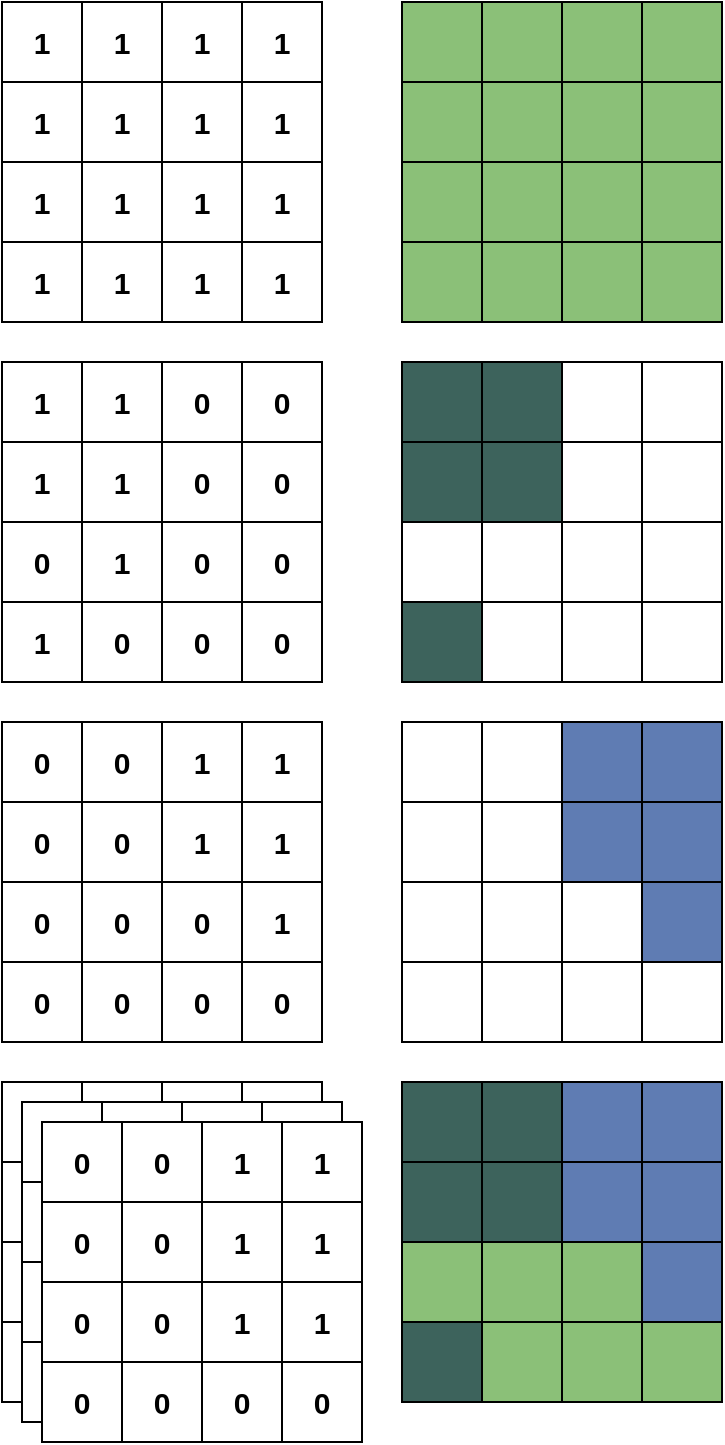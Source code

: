 <mxfile version="12.9.3" type="device" pages="2"><diagram id="kKsPgRoTfVKjVgmBJ7Er" name="Vertical"><mxGraphModel dx="1086" dy="806" grid="1" gridSize="10" guides="1" tooltips="1" connect="1" arrows="1" fold="1" page="1" pageScale="1" pageWidth="1169" pageHeight="827" math="0" shadow="0"><root><mxCell id="0"/><mxCell id="1" parent="0"/><mxCell id="m40jRj5uazA6SfMu1KXB-103" value="" style="group" parent="1" vertex="1" connectable="0"><mxGeometry x="40" y="40" width="160" height="160" as="geometry"/></mxCell><mxCell id="m40jRj5uazA6SfMu1KXB-2" value="1" style="rounded=0;whiteSpace=wrap;html=1;fontSize=15;fontStyle=1" parent="m40jRj5uazA6SfMu1KXB-103" vertex="1"><mxGeometry width="40" height="40" as="geometry"/></mxCell><mxCell id="m40jRj5uazA6SfMu1KXB-3" value="1" style="rounded=0;whiteSpace=wrap;html=1;fontSize=15;fontStyle=1" parent="m40jRj5uazA6SfMu1KXB-103" vertex="1"><mxGeometry x="40" width="40" height="40" as="geometry"/></mxCell><mxCell id="m40jRj5uazA6SfMu1KXB-4" value="1" style="rounded=0;whiteSpace=wrap;html=1;fontSize=15;fontStyle=1" parent="m40jRj5uazA6SfMu1KXB-103" vertex="1"><mxGeometry x="80" width="40" height="40" as="geometry"/></mxCell><mxCell id="m40jRj5uazA6SfMu1KXB-5" value="1" style="rounded=0;whiteSpace=wrap;html=1;fontSize=15;fontStyle=1" parent="m40jRj5uazA6SfMu1KXB-103" vertex="1"><mxGeometry x="120" width="40" height="40" as="geometry"/></mxCell><mxCell id="m40jRj5uazA6SfMu1KXB-6" value="1" style="rounded=0;whiteSpace=wrap;html=1;fontSize=15;fontStyle=1" parent="m40jRj5uazA6SfMu1KXB-103" vertex="1"><mxGeometry x="80" y="40" width="40" height="40" as="geometry"/></mxCell><mxCell id="m40jRj5uazA6SfMu1KXB-7" value="1" style="rounded=0;whiteSpace=wrap;html=1;fontSize=15;fontStyle=1" parent="m40jRj5uazA6SfMu1KXB-103" vertex="1"><mxGeometry x="120" y="40" width="40" height="40" as="geometry"/></mxCell><mxCell id="m40jRj5uazA6SfMu1KXB-8" value="1" style="rounded=0;whiteSpace=wrap;html=1;fontSize=15;fontStyle=1" parent="m40jRj5uazA6SfMu1KXB-103" vertex="1"><mxGeometry y="40" width="40" height="40" as="geometry"/></mxCell><mxCell id="m40jRj5uazA6SfMu1KXB-9" value="1" style="rounded=0;whiteSpace=wrap;html=1;fontSize=15;fontStyle=1" parent="m40jRj5uazA6SfMu1KXB-103" vertex="1"><mxGeometry x="40" y="40" width="40" height="40" as="geometry"/></mxCell><mxCell id="m40jRj5uazA6SfMu1KXB-10" value="1" style="rounded=0;whiteSpace=wrap;html=1;fontSize=15;fontStyle=1" parent="m40jRj5uazA6SfMu1KXB-103" vertex="1"><mxGeometry y="80" width="40" height="40" as="geometry"/></mxCell><mxCell id="m40jRj5uazA6SfMu1KXB-11" value="1" style="rounded=0;whiteSpace=wrap;html=1;fontSize=15;fontStyle=1" parent="m40jRj5uazA6SfMu1KXB-103" vertex="1"><mxGeometry x="40" y="80" width="40" height="40" as="geometry"/></mxCell><mxCell id="m40jRj5uazA6SfMu1KXB-16" value="1" style="rounded=0;whiteSpace=wrap;html=1;fontSize=15;fontStyle=1" parent="m40jRj5uazA6SfMu1KXB-103" vertex="1"><mxGeometry x="80" y="80" width="40" height="40" as="geometry"/></mxCell><mxCell id="m40jRj5uazA6SfMu1KXB-17" value="1" style="rounded=0;whiteSpace=wrap;html=1;fontSize=15;fontStyle=1" parent="m40jRj5uazA6SfMu1KXB-103" vertex="1"><mxGeometry x="120" y="80" width="40" height="40" as="geometry"/></mxCell><mxCell id="m40jRj5uazA6SfMu1KXB-18" value="1" style="rounded=0;whiteSpace=wrap;html=1;fontSize=15;fontStyle=1" parent="m40jRj5uazA6SfMu1KXB-103" vertex="1"><mxGeometry y="120" width="40" height="40" as="geometry"/></mxCell><mxCell id="m40jRj5uazA6SfMu1KXB-19" value="1" style="rounded=0;whiteSpace=wrap;html=1;fontSize=15;fontStyle=1" parent="m40jRj5uazA6SfMu1KXB-103" vertex="1"><mxGeometry x="40" y="120" width="40" height="40" as="geometry"/></mxCell><mxCell id="m40jRj5uazA6SfMu1KXB-20" value="1" style="rounded=0;whiteSpace=wrap;html=1;fontSize=15;fontStyle=1" parent="m40jRj5uazA6SfMu1KXB-103" vertex="1"><mxGeometry x="80" y="120" width="40" height="40" as="geometry"/></mxCell><mxCell id="m40jRj5uazA6SfMu1KXB-21" value="1" style="rounded=0;whiteSpace=wrap;html=1;fontSize=15;fontStyle=1" parent="m40jRj5uazA6SfMu1KXB-103" vertex="1"><mxGeometry x="120" y="120" width="40" height="40" as="geometry"/></mxCell><mxCell id="m40jRj5uazA6SfMu1KXB-104" value="0" style="group" parent="1" vertex="1" connectable="0"><mxGeometry x="40" y="220" width="160" height="160" as="geometry"/></mxCell><mxCell id="m40jRj5uazA6SfMu1KXB-22" value="1" style="rounded=0;whiteSpace=wrap;html=1;fontSize=15;fontStyle=1" parent="m40jRj5uazA6SfMu1KXB-104" vertex="1"><mxGeometry width="40" height="40" as="geometry"/></mxCell><mxCell id="m40jRj5uazA6SfMu1KXB-23" value="1" style="rounded=0;whiteSpace=wrap;html=1;fontSize=15;fontStyle=1" parent="m40jRj5uazA6SfMu1KXB-104" vertex="1"><mxGeometry x="40" width="40" height="40" as="geometry"/></mxCell><mxCell id="m40jRj5uazA6SfMu1KXB-24" value="0" style="rounded=0;whiteSpace=wrap;html=1;fontSize=15;fontStyle=1" parent="m40jRj5uazA6SfMu1KXB-104" vertex="1"><mxGeometry x="80" width="40" height="40" as="geometry"/></mxCell><mxCell id="m40jRj5uazA6SfMu1KXB-25" value="0" style="rounded=0;whiteSpace=wrap;html=1;fontSize=15;fontStyle=1" parent="m40jRj5uazA6SfMu1KXB-104" vertex="1"><mxGeometry x="120" width="40" height="40" as="geometry"/></mxCell><mxCell id="m40jRj5uazA6SfMu1KXB-26" value="0" style="rounded=0;whiteSpace=wrap;html=1;fontSize=15;fontStyle=1" parent="m40jRj5uazA6SfMu1KXB-104" vertex="1"><mxGeometry x="80" y="40" width="40" height="40" as="geometry"/></mxCell><mxCell id="m40jRj5uazA6SfMu1KXB-27" value="0" style="rounded=0;whiteSpace=wrap;html=1;fontSize=15;fontStyle=1" parent="m40jRj5uazA6SfMu1KXB-104" vertex="1"><mxGeometry x="120" y="40" width="40" height="40" as="geometry"/></mxCell><mxCell id="m40jRj5uazA6SfMu1KXB-28" value="1" style="rounded=0;whiteSpace=wrap;html=1;fontSize=15;fontStyle=1" parent="m40jRj5uazA6SfMu1KXB-104" vertex="1"><mxGeometry y="40" width="40" height="40" as="geometry"/></mxCell><mxCell id="m40jRj5uazA6SfMu1KXB-29" value="1" style="rounded=0;whiteSpace=wrap;html=1;fontSize=15;fontStyle=1" parent="m40jRj5uazA6SfMu1KXB-104" vertex="1"><mxGeometry x="40" y="40" width="40" height="40" as="geometry"/></mxCell><mxCell id="m40jRj5uazA6SfMu1KXB-30" value="0" style="rounded=0;whiteSpace=wrap;html=1;fontSize=15;fontStyle=1" parent="m40jRj5uazA6SfMu1KXB-104" vertex="1"><mxGeometry y="80" width="40" height="40" as="geometry"/></mxCell><mxCell id="m40jRj5uazA6SfMu1KXB-31" value="1" style="rounded=0;whiteSpace=wrap;html=1;fontSize=15;fontStyle=1" parent="m40jRj5uazA6SfMu1KXB-104" vertex="1"><mxGeometry x="40" y="80" width="40" height="40" as="geometry"/></mxCell><mxCell id="m40jRj5uazA6SfMu1KXB-32" value="0" style="rounded=0;whiteSpace=wrap;html=1;fontSize=15;fontStyle=1" parent="m40jRj5uazA6SfMu1KXB-104" vertex="1"><mxGeometry x="80" y="80" width="40" height="40" as="geometry"/></mxCell><mxCell id="m40jRj5uazA6SfMu1KXB-33" value="0" style="rounded=0;whiteSpace=wrap;html=1;fontSize=15;fontStyle=1" parent="m40jRj5uazA6SfMu1KXB-104" vertex="1"><mxGeometry x="120" y="80" width="40" height="40" as="geometry"/></mxCell><mxCell id="m40jRj5uazA6SfMu1KXB-34" value="1" style="rounded=0;whiteSpace=wrap;html=1;fontSize=15;fontStyle=1" parent="m40jRj5uazA6SfMu1KXB-104" vertex="1"><mxGeometry y="120" width="40" height="40" as="geometry"/></mxCell><mxCell id="m40jRj5uazA6SfMu1KXB-35" value="0" style="rounded=0;whiteSpace=wrap;html=1;fontSize=15;fontStyle=1" parent="m40jRj5uazA6SfMu1KXB-104" vertex="1"><mxGeometry x="40" y="120" width="40" height="40" as="geometry"/></mxCell><mxCell id="m40jRj5uazA6SfMu1KXB-36" value="0" style="rounded=0;whiteSpace=wrap;html=1;fontSize=15;fontStyle=1" parent="m40jRj5uazA6SfMu1KXB-104" vertex="1"><mxGeometry x="80" y="120" width="40" height="40" as="geometry"/></mxCell><mxCell id="m40jRj5uazA6SfMu1KXB-37" value="0" style="rounded=0;whiteSpace=wrap;html=1;fontSize=15;fontStyle=1" parent="m40jRj5uazA6SfMu1KXB-104" vertex="1"><mxGeometry x="120" y="120" width="40" height="40" as="geometry"/></mxCell><mxCell id="m40jRj5uazA6SfMu1KXB-105" value="" style="group" parent="1" vertex="1" connectable="0"><mxGeometry x="40" y="400" width="160" height="160" as="geometry"/></mxCell><mxCell id="m40jRj5uazA6SfMu1KXB-71" value="0" style="rounded=0;whiteSpace=wrap;html=1;fontSize=15;fontStyle=1" parent="m40jRj5uazA6SfMu1KXB-105" vertex="1"><mxGeometry width="40" height="40" as="geometry"/></mxCell><mxCell id="m40jRj5uazA6SfMu1KXB-72" value="0" style="rounded=0;whiteSpace=wrap;html=1;fontSize=15;fontStyle=1" parent="m40jRj5uazA6SfMu1KXB-105" vertex="1"><mxGeometry x="40" width="40" height="40" as="geometry"/></mxCell><mxCell id="m40jRj5uazA6SfMu1KXB-73" value="1" style="rounded=0;whiteSpace=wrap;html=1;fontSize=15;fontStyle=1" parent="m40jRj5uazA6SfMu1KXB-105" vertex="1"><mxGeometry x="80" width="40" height="40" as="geometry"/></mxCell><mxCell id="m40jRj5uazA6SfMu1KXB-74" value="1" style="rounded=0;whiteSpace=wrap;html=1;fontSize=15;fontStyle=1" parent="m40jRj5uazA6SfMu1KXB-105" vertex="1"><mxGeometry x="120" width="40" height="40" as="geometry"/></mxCell><mxCell id="m40jRj5uazA6SfMu1KXB-75" value="1" style="rounded=0;whiteSpace=wrap;html=1;fontSize=15;fontStyle=1" parent="m40jRj5uazA6SfMu1KXB-105" vertex="1"><mxGeometry x="80" y="40" width="40" height="40" as="geometry"/></mxCell><mxCell id="m40jRj5uazA6SfMu1KXB-76" value="1" style="rounded=0;whiteSpace=wrap;html=1;fontSize=15;fontStyle=1" parent="m40jRj5uazA6SfMu1KXB-105" vertex="1"><mxGeometry x="120" y="40" width="40" height="40" as="geometry"/></mxCell><mxCell id="m40jRj5uazA6SfMu1KXB-77" value="0" style="rounded=0;whiteSpace=wrap;html=1;fontSize=15;fontStyle=1" parent="m40jRj5uazA6SfMu1KXB-105" vertex="1"><mxGeometry y="40" width="40" height="40" as="geometry"/></mxCell><mxCell id="m40jRj5uazA6SfMu1KXB-78" value="0" style="rounded=0;whiteSpace=wrap;html=1;fontSize=15;fontStyle=1" parent="m40jRj5uazA6SfMu1KXB-105" vertex="1"><mxGeometry x="40" y="40" width="40" height="40" as="geometry"/></mxCell><mxCell id="m40jRj5uazA6SfMu1KXB-79" value="0" style="rounded=0;whiteSpace=wrap;html=1;fontSize=15;fontStyle=1" parent="m40jRj5uazA6SfMu1KXB-105" vertex="1"><mxGeometry y="80" width="40" height="40" as="geometry"/></mxCell><mxCell id="m40jRj5uazA6SfMu1KXB-80" value="0" style="rounded=0;whiteSpace=wrap;html=1;fontSize=15;fontStyle=1" parent="m40jRj5uazA6SfMu1KXB-105" vertex="1"><mxGeometry x="40" y="80" width="40" height="40" as="geometry"/></mxCell><mxCell id="m40jRj5uazA6SfMu1KXB-81" value="0" style="rounded=0;whiteSpace=wrap;html=1;fontSize=15;fontStyle=1" parent="m40jRj5uazA6SfMu1KXB-105" vertex="1"><mxGeometry x="80" y="80" width="40" height="40" as="geometry"/></mxCell><mxCell id="m40jRj5uazA6SfMu1KXB-82" value="1" style="rounded=0;whiteSpace=wrap;html=1;fontSize=15;fontStyle=1" parent="m40jRj5uazA6SfMu1KXB-105" vertex="1"><mxGeometry x="120" y="80" width="40" height="40" as="geometry"/></mxCell><mxCell id="m40jRj5uazA6SfMu1KXB-83" value="0" style="rounded=0;whiteSpace=wrap;html=1;fontSize=15;fontStyle=1" parent="m40jRj5uazA6SfMu1KXB-105" vertex="1"><mxGeometry y="120" width="40" height="40" as="geometry"/></mxCell><mxCell id="m40jRj5uazA6SfMu1KXB-84" value="0" style="rounded=0;whiteSpace=wrap;html=1;fontSize=15;fontStyle=1" parent="m40jRj5uazA6SfMu1KXB-105" vertex="1"><mxGeometry x="40" y="120" width="40" height="40" as="geometry"/></mxCell><mxCell id="m40jRj5uazA6SfMu1KXB-85" value="0" style="rounded=0;whiteSpace=wrap;html=1;fontSize=15;fontStyle=1" parent="m40jRj5uazA6SfMu1KXB-105" vertex="1"><mxGeometry x="80" y="120" width="40" height="40" as="geometry"/></mxCell><mxCell id="m40jRj5uazA6SfMu1KXB-86" value="0" style="rounded=0;whiteSpace=wrap;html=1;fontSize=15;fontStyle=1" parent="m40jRj5uazA6SfMu1KXB-105" vertex="1"><mxGeometry x="120" y="120" width="40" height="40" as="geometry"/></mxCell><mxCell id="m40jRj5uazA6SfMu1KXB-162" value="" style="group" parent="1" vertex="1" connectable="0"><mxGeometry x="40" y="580" width="180" height="180" as="geometry"/></mxCell><mxCell id="m40jRj5uazA6SfMu1KXB-163" value="0" style="rounded=0;whiteSpace=wrap;html=1;fontSize=15;fontStyle=1" parent="m40jRj5uazA6SfMu1KXB-162" vertex="1"><mxGeometry width="40" height="40" as="geometry"/></mxCell><mxCell id="m40jRj5uazA6SfMu1KXB-164" value="0" style="rounded=0;whiteSpace=wrap;html=1;fontSize=15;fontStyle=1" parent="m40jRj5uazA6SfMu1KXB-162" vertex="1"><mxGeometry x="40" width="40" height="40" as="geometry"/></mxCell><mxCell id="m40jRj5uazA6SfMu1KXB-165" value="1" style="rounded=0;whiteSpace=wrap;html=1;fontSize=15;fontStyle=1" parent="m40jRj5uazA6SfMu1KXB-162" vertex="1"><mxGeometry x="80" width="40" height="40" as="geometry"/></mxCell><mxCell id="m40jRj5uazA6SfMu1KXB-166" value="1" style="rounded=0;whiteSpace=wrap;html=1;fontSize=15;fontStyle=1" parent="m40jRj5uazA6SfMu1KXB-162" vertex="1"><mxGeometry x="120" width="40" height="40" as="geometry"/></mxCell><mxCell id="m40jRj5uazA6SfMu1KXB-167" value="1" style="rounded=0;whiteSpace=wrap;html=1;fontSize=15;fontStyle=1" parent="m40jRj5uazA6SfMu1KXB-162" vertex="1"><mxGeometry x="80" y="40" width="40" height="40" as="geometry"/></mxCell><mxCell id="m40jRj5uazA6SfMu1KXB-168" value="1" style="rounded=0;whiteSpace=wrap;html=1;fontSize=15;fontStyle=1" parent="m40jRj5uazA6SfMu1KXB-162" vertex="1"><mxGeometry x="120" y="40" width="40" height="40" as="geometry"/></mxCell><mxCell id="m40jRj5uazA6SfMu1KXB-169" value="0" style="rounded=0;whiteSpace=wrap;html=1;fontSize=15;fontStyle=1" parent="m40jRj5uazA6SfMu1KXB-162" vertex="1"><mxGeometry y="40" width="40" height="40" as="geometry"/></mxCell><mxCell id="m40jRj5uazA6SfMu1KXB-170" value="0" style="rounded=0;whiteSpace=wrap;html=1;fontSize=15;fontStyle=1" parent="m40jRj5uazA6SfMu1KXB-162" vertex="1"><mxGeometry x="40" y="40" width="40" height="40" as="geometry"/></mxCell><mxCell id="m40jRj5uazA6SfMu1KXB-171" value="0" style="rounded=0;whiteSpace=wrap;html=1;fontSize=15;fontStyle=1" parent="m40jRj5uazA6SfMu1KXB-162" vertex="1"><mxGeometry y="80" width="40" height="40" as="geometry"/></mxCell><mxCell id="m40jRj5uazA6SfMu1KXB-172" value="0" style="rounded=0;whiteSpace=wrap;html=1;fontSize=15;fontStyle=1" parent="m40jRj5uazA6SfMu1KXB-162" vertex="1"><mxGeometry x="40" y="80" width="40" height="40" as="geometry"/></mxCell><mxCell id="m40jRj5uazA6SfMu1KXB-173" value="1" style="rounded=0;whiteSpace=wrap;html=1;fontSize=15;fontStyle=1" parent="m40jRj5uazA6SfMu1KXB-162" vertex="1"><mxGeometry x="80" y="80" width="40" height="40" as="geometry"/></mxCell><mxCell id="m40jRj5uazA6SfMu1KXB-174" value="1" style="rounded=0;whiteSpace=wrap;html=1;fontSize=15;fontStyle=1" parent="m40jRj5uazA6SfMu1KXB-162" vertex="1"><mxGeometry x="120" y="80" width="40" height="40" as="geometry"/></mxCell><mxCell id="m40jRj5uazA6SfMu1KXB-175" value="0" style="rounded=0;whiteSpace=wrap;html=1;fontSize=15;fontStyle=1" parent="m40jRj5uazA6SfMu1KXB-162" vertex="1"><mxGeometry y="120" width="40" height="40" as="geometry"/></mxCell><mxCell id="m40jRj5uazA6SfMu1KXB-176" value="0" style="rounded=0;whiteSpace=wrap;html=1;fontSize=15;fontStyle=1" parent="m40jRj5uazA6SfMu1KXB-162" vertex="1"><mxGeometry x="40" y="120" width="40" height="40" as="geometry"/></mxCell><mxCell id="m40jRj5uazA6SfMu1KXB-177" value="0" style="rounded=0;whiteSpace=wrap;html=1;fontSize=15;fontStyle=1" parent="m40jRj5uazA6SfMu1KXB-162" vertex="1"><mxGeometry x="80" y="120" width="40" height="40" as="geometry"/></mxCell><mxCell id="m40jRj5uazA6SfMu1KXB-178" value="0" style="rounded=0;whiteSpace=wrap;html=1;fontSize=15;fontStyle=1" parent="m40jRj5uazA6SfMu1KXB-162" vertex="1"><mxGeometry x="120" y="120" width="40" height="40" as="geometry"/></mxCell><mxCell id="m40jRj5uazA6SfMu1KXB-179" value="" style="group" parent="m40jRj5uazA6SfMu1KXB-162" vertex="1" connectable="0"><mxGeometry x="10" y="10" width="170" height="170" as="geometry"/></mxCell><mxCell id="m40jRj5uazA6SfMu1KXB-180" value="0" style="rounded=0;whiteSpace=wrap;html=1;fontSize=15;fontStyle=1" parent="m40jRj5uazA6SfMu1KXB-179" vertex="1"><mxGeometry width="40" height="40" as="geometry"/></mxCell><mxCell id="m40jRj5uazA6SfMu1KXB-181" value="0" style="rounded=0;whiteSpace=wrap;html=1;fontSize=15;fontStyle=1" parent="m40jRj5uazA6SfMu1KXB-179" vertex="1"><mxGeometry x="40" width="40" height="40" as="geometry"/></mxCell><mxCell id="m40jRj5uazA6SfMu1KXB-182" value="1" style="rounded=0;whiteSpace=wrap;html=1;fontSize=15;fontStyle=1" parent="m40jRj5uazA6SfMu1KXB-179" vertex="1"><mxGeometry x="80" width="40" height="40" as="geometry"/></mxCell><mxCell id="m40jRj5uazA6SfMu1KXB-183" value="1" style="rounded=0;whiteSpace=wrap;html=1;fontSize=15;fontStyle=1" parent="m40jRj5uazA6SfMu1KXB-179" vertex="1"><mxGeometry x="120" width="40" height="40" as="geometry"/></mxCell><mxCell id="m40jRj5uazA6SfMu1KXB-184" value="1" style="rounded=0;whiteSpace=wrap;html=1;fontSize=15;fontStyle=1" parent="m40jRj5uazA6SfMu1KXB-179" vertex="1"><mxGeometry x="80" y="40" width="40" height="40" as="geometry"/></mxCell><mxCell id="m40jRj5uazA6SfMu1KXB-185" value="1" style="rounded=0;whiteSpace=wrap;html=1;fontSize=15;fontStyle=1" parent="m40jRj5uazA6SfMu1KXB-179" vertex="1"><mxGeometry x="120" y="40" width="40" height="40" as="geometry"/></mxCell><mxCell id="m40jRj5uazA6SfMu1KXB-186" value="0" style="rounded=0;whiteSpace=wrap;html=1;fontSize=15;fontStyle=1" parent="m40jRj5uazA6SfMu1KXB-179" vertex="1"><mxGeometry y="40" width="40" height="40" as="geometry"/></mxCell><mxCell id="m40jRj5uazA6SfMu1KXB-187" value="0" style="rounded=0;whiteSpace=wrap;html=1;fontSize=15;fontStyle=1" parent="m40jRj5uazA6SfMu1KXB-179" vertex="1"><mxGeometry x="40" y="40" width="40" height="40" as="geometry"/></mxCell><mxCell id="m40jRj5uazA6SfMu1KXB-188" value="0" style="rounded=0;whiteSpace=wrap;html=1;fontSize=15;fontStyle=1" parent="m40jRj5uazA6SfMu1KXB-179" vertex="1"><mxGeometry y="80" width="40" height="40" as="geometry"/></mxCell><mxCell id="m40jRj5uazA6SfMu1KXB-189" value="0" style="rounded=0;whiteSpace=wrap;html=1;fontSize=15;fontStyle=1" parent="m40jRj5uazA6SfMu1KXB-179" vertex="1"><mxGeometry x="40" y="80" width="40" height="40" as="geometry"/></mxCell><mxCell id="m40jRj5uazA6SfMu1KXB-190" value="1" style="rounded=0;whiteSpace=wrap;html=1;fontSize=15;fontStyle=1" parent="m40jRj5uazA6SfMu1KXB-179" vertex="1"><mxGeometry x="80" y="80" width="40" height="40" as="geometry"/></mxCell><mxCell id="m40jRj5uazA6SfMu1KXB-191" value="1" style="rounded=0;whiteSpace=wrap;html=1;fontSize=15;fontStyle=1" parent="m40jRj5uazA6SfMu1KXB-179" vertex="1"><mxGeometry x="120" y="80" width="40" height="40" as="geometry"/></mxCell><mxCell id="m40jRj5uazA6SfMu1KXB-192" value="0" style="rounded=0;whiteSpace=wrap;html=1;fontSize=15;fontStyle=1" parent="m40jRj5uazA6SfMu1KXB-179" vertex="1"><mxGeometry y="120" width="40" height="40" as="geometry"/></mxCell><mxCell id="m40jRj5uazA6SfMu1KXB-193" value="0" style="rounded=0;whiteSpace=wrap;html=1;fontSize=15;fontStyle=1" parent="m40jRj5uazA6SfMu1KXB-179" vertex="1"><mxGeometry x="40" y="120" width="40" height="40" as="geometry"/></mxCell><mxCell id="m40jRj5uazA6SfMu1KXB-194" value="0" style="rounded=0;whiteSpace=wrap;html=1;fontSize=15;fontStyle=1" parent="m40jRj5uazA6SfMu1KXB-179" vertex="1"><mxGeometry x="80" y="120" width="40" height="40" as="geometry"/></mxCell><mxCell id="m40jRj5uazA6SfMu1KXB-195" value="0" style="rounded=0;whiteSpace=wrap;html=1;fontSize=15;fontStyle=1" parent="m40jRj5uazA6SfMu1KXB-179" vertex="1"><mxGeometry x="120" y="120" width="40" height="40" as="geometry"/></mxCell><mxCell id="m40jRj5uazA6SfMu1KXB-197" value="" style="group" parent="m40jRj5uazA6SfMu1KXB-179" vertex="1" connectable="0"><mxGeometry x="10" y="10" width="160" height="160" as="geometry"/></mxCell><mxCell id="m40jRj5uazA6SfMu1KXB-198" value="0" style="rounded=0;whiteSpace=wrap;html=1;fontSize=15;fontStyle=1" parent="m40jRj5uazA6SfMu1KXB-197" vertex="1"><mxGeometry width="40" height="40" as="geometry"/></mxCell><mxCell id="m40jRj5uazA6SfMu1KXB-199" value="0" style="rounded=0;whiteSpace=wrap;html=1;fontSize=15;fontStyle=1" parent="m40jRj5uazA6SfMu1KXB-197" vertex="1"><mxGeometry x="40" width="40" height="40" as="geometry"/></mxCell><mxCell id="m40jRj5uazA6SfMu1KXB-200" value="1" style="rounded=0;whiteSpace=wrap;html=1;fontSize=15;fontStyle=1" parent="m40jRj5uazA6SfMu1KXB-197" vertex="1"><mxGeometry x="80" width="40" height="40" as="geometry"/></mxCell><mxCell id="m40jRj5uazA6SfMu1KXB-201" value="1" style="rounded=0;whiteSpace=wrap;html=1;fontSize=15;fontStyle=1" parent="m40jRj5uazA6SfMu1KXB-197" vertex="1"><mxGeometry x="120" width="40" height="40" as="geometry"/></mxCell><mxCell id="m40jRj5uazA6SfMu1KXB-202" value="1" style="rounded=0;whiteSpace=wrap;html=1;fontSize=15;fontStyle=1" parent="m40jRj5uazA6SfMu1KXB-197" vertex="1"><mxGeometry x="80" y="40" width="40" height="40" as="geometry"/></mxCell><mxCell id="m40jRj5uazA6SfMu1KXB-203" value="1" style="rounded=0;whiteSpace=wrap;html=1;fontSize=15;fontStyle=1" parent="m40jRj5uazA6SfMu1KXB-197" vertex="1"><mxGeometry x="120" y="40" width="40" height="40" as="geometry"/></mxCell><mxCell id="m40jRj5uazA6SfMu1KXB-204" value="0" style="rounded=0;whiteSpace=wrap;html=1;fontSize=15;fontStyle=1" parent="m40jRj5uazA6SfMu1KXB-197" vertex="1"><mxGeometry y="40" width="40" height="40" as="geometry"/></mxCell><mxCell id="m40jRj5uazA6SfMu1KXB-205" value="0" style="rounded=0;whiteSpace=wrap;html=1;fontSize=15;fontStyle=1" parent="m40jRj5uazA6SfMu1KXB-197" vertex="1"><mxGeometry x="40" y="40" width="40" height="40" as="geometry"/></mxCell><mxCell id="m40jRj5uazA6SfMu1KXB-206" value="0" style="rounded=0;whiteSpace=wrap;html=1;fontSize=15;fontStyle=1" parent="m40jRj5uazA6SfMu1KXB-197" vertex="1"><mxGeometry y="80" width="40" height="40" as="geometry"/></mxCell><mxCell id="m40jRj5uazA6SfMu1KXB-207" value="0" style="rounded=0;whiteSpace=wrap;html=1;fontSize=15;fontStyle=1" parent="m40jRj5uazA6SfMu1KXB-197" vertex="1"><mxGeometry x="40" y="80" width="40" height="40" as="geometry"/></mxCell><mxCell id="m40jRj5uazA6SfMu1KXB-208" value="1" style="rounded=0;whiteSpace=wrap;html=1;fontSize=15;fontStyle=1" parent="m40jRj5uazA6SfMu1KXB-197" vertex="1"><mxGeometry x="80" y="80" width="40" height="40" as="geometry"/></mxCell><mxCell id="m40jRj5uazA6SfMu1KXB-209" value="1" style="rounded=0;whiteSpace=wrap;html=1;fontSize=15;fontStyle=1" parent="m40jRj5uazA6SfMu1KXB-197" vertex="1"><mxGeometry x="120" y="80" width="40" height="40" as="geometry"/></mxCell><mxCell id="m40jRj5uazA6SfMu1KXB-210" value="0" style="rounded=0;whiteSpace=wrap;html=1;fontSize=15;fontStyle=1" parent="m40jRj5uazA6SfMu1KXB-197" vertex="1"><mxGeometry y="120" width="40" height="40" as="geometry"/></mxCell><mxCell id="m40jRj5uazA6SfMu1KXB-211" value="0" style="rounded=0;whiteSpace=wrap;html=1;fontSize=15;fontStyle=1" parent="m40jRj5uazA6SfMu1KXB-197" vertex="1"><mxGeometry x="40" y="120" width="40" height="40" as="geometry"/></mxCell><mxCell id="m40jRj5uazA6SfMu1KXB-212" value="0" style="rounded=0;whiteSpace=wrap;html=1;fontSize=15;fontStyle=1" parent="m40jRj5uazA6SfMu1KXB-197" vertex="1"><mxGeometry x="80" y="120" width="40" height="40" as="geometry"/></mxCell><mxCell id="m40jRj5uazA6SfMu1KXB-213" value="0" style="rounded=0;whiteSpace=wrap;html=1;fontSize=15;fontStyle=1" parent="m40jRj5uazA6SfMu1KXB-197" vertex="1"><mxGeometry x="120" y="120" width="40" height="40" as="geometry"/></mxCell><mxCell id="m40jRj5uazA6SfMu1KXB-217" value="" style="group;fillColor=#8BC078;" parent="1" vertex="1" connectable="0"><mxGeometry x="240" y="40" width="160" height="160" as="geometry"/></mxCell><mxCell id="m40jRj5uazA6SfMu1KXB-218" value="" style="rounded=0;whiteSpace=wrap;html=1;fontSize=15;fontStyle=1;fillColor=none;" parent="m40jRj5uazA6SfMu1KXB-217" vertex="1"><mxGeometry width="40" height="40" as="geometry"/></mxCell><mxCell id="m40jRj5uazA6SfMu1KXB-219" value="" style="rounded=0;whiteSpace=wrap;html=1;fontSize=15;fontStyle=1;fillColor=none;" parent="m40jRj5uazA6SfMu1KXB-217" vertex="1"><mxGeometry x="40" width="40" height="40" as="geometry"/></mxCell><mxCell id="m40jRj5uazA6SfMu1KXB-220" value="" style="rounded=0;whiteSpace=wrap;html=1;fontSize=15;fontStyle=1;fillColor=none;" parent="m40jRj5uazA6SfMu1KXB-217" vertex="1"><mxGeometry x="80" width="40" height="40" as="geometry"/></mxCell><mxCell id="m40jRj5uazA6SfMu1KXB-221" value="" style="rounded=0;whiteSpace=wrap;html=1;fontSize=15;fontStyle=1;fillColor=none;" parent="m40jRj5uazA6SfMu1KXB-217" vertex="1"><mxGeometry x="120" width="40" height="40" as="geometry"/></mxCell><mxCell id="m40jRj5uazA6SfMu1KXB-222" value="" style="rounded=0;whiteSpace=wrap;html=1;fontSize=15;fontStyle=1;fillColor=none;" parent="m40jRj5uazA6SfMu1KXB-217" vertex="1"><mxGeometry x="80" y="40" width="40" height="40" as="geometry"/></mxCell><mxCell id="m40jRj5uazA6SfMu1KXB-223" value="" style="rounded=0;whiteSpace=wrap;html=1;fontSize=15;fontStyle=1;fillColor=none;" parent="m40jRj5uazA6SfMu1KXB-217" vertex="1"><mxGeometry x="120" y="40" width="40" height="40" as="geometry"/></mxCell><mxCell id="m40jRj5uazA6SfMu1KXB-224" value="" style="rounded=0;whiteSpace=wrap;html=1;fontSize=15;fontStyle=1;fillColor=none;" parent="m40jRj5uazA6SfMu1KXB-217" vertex="1"><mxGeometry y="40" width="40" height="40" as="geometry"/></mxCell><mxCell id="m40jRj5uazA6SfMu1KXB-225" value="" style="rounded=0;whiteSpace=wrap;html=1;fontSize=15;fontStyle=1;fillColor=none;" parent="m40jRj5uazA6SfMu1KXB-217" vertex="1"><mxGeometry x="40" y="40" width="40" height="40" as="geometry"/></mxCell><mxCell id="m40jRj5uazA6SfMu1KXB-226" value="" style="rounded=0;whiteSpace=wrap;html=1;fontSize=15;fontStyle=1;fillColor=none;" parent="m40jRj5uazA6SfMu1KXB-217" vertex="1"><mxGeometry y="80" width="40" height="40" as="geometry"/></mxCell><mxCell id="m40jRj5uazA6SfMu1KXB-227" value="" style="rounded=0;whiteSpace=wrap;html=1;fontSize=15;fontStyle=1;fillColor=none;" parent="m40jRj5uazA6SfMu1KXB-217" vertex="1"><mxGeometry x="40" y="80" width="40" height="40" as="geometry"/></mxCell><mxCell id="m40jRj5uazA6SfMu1KXB-228" value="" style="rounded=0;whiteSpace=wrap;html=1;fontSize=15;fontStyle=1;fillColor=none;" parent="m40jRj5uazA6SfMu1KXB-217" vertex="1"><mxGeometry x="80" y="80" width="40" height="40" as="geometry"/></mxCell><mxCell id="m40jRj5uazA6SfMu1KXB-229" value="" style="rounded=0;whiteSpace=wrap;html=1;fontSize=15;fontStyle=1;fillColor=none;" parent="m40jRj5uazA6SfMu1KXB-217" vertex="1"><mxGeometry x="120" y="80" width="40" height="40" as="geometry"/></mxCell><mxCell id="m40jRj5uazA6SfMu1KXB-230" value="" style="rounded=0;whiteSpace=wrap;html=1;fontSize=15;fontStyle=1;fillColor=none;" parent="m40jRj5uazA6SfMu1KXB-217" vertex="1"><mxGeometry y="120" width="40" height="40" as="geometry"/></mxCell><mxCell id="m40jRj5uazA6SfMu1KXB-231" value="" style="rounded=0;whiteSpace=wrap;html=1;fontSize=15;fontStyle=1;fillColor=none;" parent="m40jRj5uazA6SfMu1KXB-217" vertex="1"><mxGeometry x="40" y="120" width="40" height="40" as="geometry"/></mxCell><mxCell id="m40jRj5uazA6SfMu1KXB-232" value="" style="rounded=0;whiteSpace=wrap;html=1;fontSize=15;fontStyle=1;fillColor=none;" parent="m40jRj5uazA6SfMu1KXB-217" vertex="1"><mxGeometry x="80" y="120" width="40" height="40" as="geometry"/></mxCell><mxCell id="m40jRj5uazA6SfMu1KXB-233" value="" style="rounded=0;whiteSpace=wrap;html=1;fontSize=15;fontStyle=1;fillColor=none;" parent="m40jRj5uazA6SfMu1KXB-217" vertex="1"><mxGeometry x="120" y="120" width="40" height="40" as="geometry"/></mxCell><mxCell id="m40jRj5uazA6SfMu1KXB-251" value="" style="group;fillColor=none;" parent="1" vertex="1" connectable="0"><mxGeometry x="240" y="220" width="160" height="160" as="geometry"/></mxCell><mxCell id="m40jRj5uazA6SfMu1KXB-252" value="" style="rounded=0;whiteSpace=wrap;html=1;fontSize=15;fontStyle=1;fillColor=#3D635C;" parent="m40jRj5uazA6SfMu1KXB-251" vertex="1"><mxGeometry width="40" height="40" as="geometry"/></mxCell><mxCell id="m40jRj5uazA6SfMu1KXB-253" value="" style="rounded=0;whiteSpace=wrap;html=1;fontSize=15;fontStyle=1;fillColor=#3D635C;" parent="m40jRj5uazA6SfMu1KXB-251" vertex="1"><mxGeometry x="40" width="40" height="40" as="geometry"/></mxCell><mxCell id="m40jRj5uazA6SfMu1KXB-254" value="" style="rounded=0;whiteSpace=wrap;html=1;fontSize=15;fontStyle=1;fillColor=none;" parent="m40jRj5uazA6SfMu1KXB-251" vertex="1"><mxGeometry x="80" width="40" height="40" as="geometry"/></mxCell><mxCell id="m40jRj5uazA6SfMu1KXB-255" value="" style="rounded=0;whiteSpace=wrap;html=1;fontSize=15;fontStyle=1;fillColor=none;" parent="m40jRj5uazA6SfMu1KXB-251" vertex="1"><mxGeometry x="120" width="40" height="40" as="geometry"/></mxCell><mxCell id="m40jRj5uazA6SfMu1KXB-256" value="" style="rounded=0;whiteSpace=wrap;html=1;fontSize=15;fontStyle=1;fillColor=none;" parent="m40jRj5uazA6SfMu1KXB-251" vertex="1"><mxGeometry x="80" y="40" width="40" height="40" as="geometry"/></mxCell><mxCell id="m40jRj5uazA6SfMu1KXB-257" value="" style="rounded=0;whiteSpace=wrap;html=1;fontSize=15;fontStyle=1;fillColor=none;" parent="m40jRj5uazA6SfMu1KXB-251" vertex="1"><mxGeometry x="120" y="40" width="40" height="40" as="geometry"/></mxCell><mxCell id="m40jRj5uazA6SfMu1KXB-258" value="" style="rounded=0;whiteSpace=wrap;html=1;fontSize=15;fontStyle=1;fillColor=#3D635C;" parent="m40jRj5uazA6SfMu1KXB-251" vertex="1"><mxGeometry y="40" width="40" height="40" as="geometry"/></mxCell><mxCell id="m40jRj5uazA6SfMu1KXB-259" value="" style="rounded=0;whiteSpace=wrap;html=1;fontSize=15;fontStyle=1;fillColor=#3D635C;" parent="m40jRj5uazA6SfMu1KXB-251" vertex="1"><mxGeometry x="40" y="40" width="40" height="40" as="geometry"/></mxCell><mxCell id="m40jRj5uazA6SfMu1KXB-260" value="" style="rounded=0;whiteSpace=wrap;html=1;fontSize=15;fontStyle=1;fillColor=none;" parent="m40jRj5uazA6SfMu1KXB-251" vertex="1"><mxGeometry y="80" width="40" height="40" as="geometry"/></mxCell><mxCell id="m40jRj5uazA6SfMu1KXB-262" value="" style="rounded=0;whiteSpace=wrap;html=1;fontSize=15;fontStyle=1;fillColor=none;" parent="m40jRj5uazA6SfMu1KXB-251" vertex="1"><mxGeometry x="80" y="80" width="40" height="40" as="geometry"/></mxCell><mxCell id="m40jRj5uazA6SfMu1KXB-263" value="" style="rounded=0;whiteSpace=wrap;html=1;fontSize=15;fontStyle=1;fillColor=none;" parent="m40jRj5uazA6SfMu1KXB-251" vertex="1"><mxGeometry x="120" y="80" width="40" height="40" as="geometry"/></mxCell><mxCell id="m40jRj5uazA6SfMu1KXB-264" value="" style="rounded=0;whiteSpace=wrap;html=1;fontSize=15;fontStyle=1;fillColor=#3D635C;" parent="m40jRj5uazA6SfMu1KXB-251" vertex="1"><mxGeometry y="120" width="40" height="40" as="geometry"/></mxCell><mxCell id="m40jRj5uazA6SfMu1KXB-265" value="" style="rounded=0;whiteSpace=wrap;html=1;fontSize=15;fontStyle=1;fillColor=none;" parent="m40jRj5uazA6SfMu1KXB-251" vertex="1"><mxGeometry x="40" y="120" width="40" height="40" as="geometry"/></mxCell><mxCell id="m40jRj5uazA6SfMu1KXB-266" value="" style="rounded=0;whiteSpace=wrap;html=1;fontSize=15;fontStyle=1;fillColor=none;" parent="m40jRj5uazA6SfMu1KXB-251" vertex="1"><mxGeometry x="80" y="120" width="40" height="40" as="geometry"/></mxCell><mxCell id="m40jRj5uazA6SfMu1KXB-267" value="" style="rounded=0;whiteSpace=wrap;html=1;fontSize=15;fontStyle=1;fillColor=none;" parent="m40jRj5uazA6SfMu1KXB-251" vertex="1"><mxGeometry x="120" y="120" width="40" height="40" as="geometry"/></mxCell><mxCell id="m40jRj5uazA6SfMu1KXB-285" value="" style="group;fillColor=none;" parent="1" vertex="1" connectable="0"><mxGeometry x="240" y="400" width="160" height="160" as="geometry"/></mxCell><mxCell id="m40jRj5uazA6SfMu1KXB-286" value="" style="rounded=0;whiteSpace=wrap;html=1;fontSize=15;fontStyle=1;fillColor=none;" parent="m40jRj5uazA6SfMu1KXB-285" vertex="1"><mxGeometry width="40" height="40" as="geometry"/></mxCell><mxCell id="m40jRj5uazA6SfMu1KXB-287" value="" style="rounded=0;whiteSpace=wrap;html=1;fontSize=15;fontStyle=1;fillColor=none;" parent="m40jRj5uazA6SfMu1KXB-285" vertex="1"><mxGeometry x="40" width="40" height="40" as="geometry"/></mxCell><mxCell id="m40jRj5uazA6SfMu1KXB-288" value="" style="rounded=0;whiteSpace=wrap;html=1;fontSize=15;fontStyle=1;fillColor=#5f7cb3;" parent="m40jRj5uazA6SfMu1KXB-285" vertex="1"><mxGeometry x="80" width="40" height="40" as="geometry"/></mxCell><mxCell id="m40jRj5uazA6SfMu1KXB-289" value="" style="rounded=0;whiteSpace=wrap;html=1;fontSize=15;fontStyle=1;fillColor=#5f7cb3;" parent="m40jRj5uazA6SfMu1KXB-285" vertex="1"><mxGeometry x="120" width="40" height="40" as="geometry"/></mxCell><mxCell id="m40jRj5uazA6SfMu1KXB-290" value="" style="rounded=0;whiteSpace=wrap;html=1;fontSize=15;fontStyle=1;fillColor=#5f7cb3;" parent="m40jRj5uazA6SfMu1KXB-285" vertex="1"><mxGeometry x="80" y="40" width="40" height="40" as="geometry"/></mxCell><mxCell id="m40jRj5uazA6SfMu1KXB-291" value="" style="rounded=0;whiteSpace=wrap;html=1;fontSize=15;fontStyle=1;fillColor=#5f7cb3;" parent="m40jRj5uazA6SfMu1KXB-285" vertex="1"><mxGeometry x="120" y="40" width="40" height="40" as="geometry"/></mxCell><mxCell id="m40jRj5uazA6SfMu1KXB-292" value="" style="rounded=0;whiteSpace=wrap;html=1;fontSize=15;fontStyle=1;fillColor=none;" parent="m40jRj5uazA6SfMu1KXB-285" vertex="1"><mxGeometry y="40" width="40" height="40" as="geometry"/></mxCell><mxCell id="m40jRj5uazA6SfMu1KXB-293" value="" style="rounded=0;whiteSpace=wrap;html=1;fontSize=15;fontStyle=1;fillColor=none;" parent="m40jRj5uazA6SfMu1KXB-285" vertex="1"><mxGeometry x="40" y="40" width="40" height="40" as="geometry"/></mxCell><mxCell id="m40jRj5uazA6SfMu1KXB-294" value="" style="rounded=0;whiteSpace=wrap;html=1;fontSize=15;fontStyle=1;fillColor=none;" parent="m40jRj5uazA6SfMu1KXB-285" vertex="1"><mxGeometry y="80" width="40" height="40" as="geometry"/></mxCell><mxCell id="m40jRj5uazA6SfMu1KXB-295" value="" style="rounded=0;whiteSpace=wrap;html=1;fontSize=15;fontStyle=1;fillColor=none;" parent="m40jRj5uazA6SfMu1KXB-285" vertex="1"><mxGeometry x="40" y="80" width="40" height="40" as="geometry"/></mxCell><mxCell id="m40jRj5uazA6SfMu1KXB-297" value="" style="rounded=0;whiteSpace=wrap;html=1;fontSize=15;fontStyle=1;fillColor=#5f7cb3;" parent="m40jRj5uazA6SfMu1KXB-285" vertex="1"><mxGeometry x="120" y="80" width="40" height="40" as="geometry"/></mxCell><mxCell id="m40jRj5uazA6SfMu1KXB-298" value="" style="rounded=0;whiteSpace=wrap;html=1;fontSize=15;fontStyle=1;fillColor=none;" parent="m40jRj5uazA6SfMu1KXB-285" vertex="1"><mxGeometry y="120" width="40" height="40" as="geometry"/></mxCell><mxCell id="m40jRj5uazA6SfMu1KXB-299" value="" style="rounded=0;whiteSpace=wrap;html=1;fontSize=15;fontStyle=1;fillColor=none;" parent="m40jRj5uazA6SfMu1KXB-285" vertex="1"><mxGeometry x="40" y="120" width="40" height="40" as="geometry"/></mxCell><mxCell id="m40jRj5uazA6SfMu1KXB-300" value="" style="rounded=0;whiteSpace=wrap;html=1;fontSize=15;fontStyle=1;fillColor=none;" parent="m40jRj5uazA6SfMu1KXB-285" vertex="1"><mxGeometry x="80" y="120" width="40" height="40" as="geometry"/></mxCell><mxCell id="m40jRj5uazA6SfMu1KXB-301" value="" style="rounded=0;whiteSpace=wrap;html=1;fontSize=15;fontStyle=1;fillColor=none;" parent="m40jRj5uazA6SfMu1KXB-285" vertex="1"><mxGeometry x="120" y="120" width="40" height="40" as="geometry"/></mxCell><mxCell id="m40jRj5uazA6SfMu1KXB-336" value="" style="group;fillColor=#8BC078;" parent="1" vertex="1" connectable="0"><mxGeometry x="240" y="580" width="160" height="160" as="geometry"/></mxCell><mxCell id="m40jRj5uazA6SfMu1KXB-337" value="" style="rounded=0;whiteSpace=wrap;html=1;fontSize=15;fontStyle=1;fillColor=none;" parent="m40jRj5uazA6SfMu1KXB-336" vertex="1"><mxGeometry width="40" height="40" as="geometry"/></mxCell><mxCell id="m40jRj5uazA6SfMu1KXB-338" value="" style="rounded=0;whiteSpace=wrap;html=1;fontSize=15;fontStyle=1;fillColor=none;" parent="m40jRj5uazA6SfMu1KXB-336" vertex="1"><mxGeometry x="40" width="40" height="40" as="geometry"/></mxCell><mxCell id="m40jRj5uazA6SfMu1KXB-339" value="" style="rounded=0;whiteSpace=wrap;html=1;fontSize=15;fontStyle=1;fillColor=none;" parent="m40jRj5uazA6SfMu1KXB-336" vertex="1"><mxGeometry x="80" width="40" height="40" as="geometry"/></mxCell><mxCell id="m40jRj5uazA6SfMu1KXB-340" value="" style="rounded=0;whiteSpace=wrap;html=1;fontSize=15;fontStyle=1;fillColor=none;" parent="m40jRj5uazA6SfMu1KXB-336" vertex="1"><mxGeometry x="120" width="40" height="40" as="geometry"/></mxCell><mxCell id="m40jRj5uazA6SfMu1KXB-341" value="" style="rounded=0;whiteSpace=wrap;html=1;fontSize=15;fontStyle=1;fillColor=none;" parent="m40jRj5uazA6SfMu1KXB-336" vertex="1"><mxGeometry x="80" y="40" width="40" height="40" as="geometry"/></mxCell><mxCell id="m40jRj5uazA6SfMu1KXB-342" value="" style="rounded=0;whiteSpace=wrap;html=1;fontSize=15;fontStyle=1;fillColor=none;" parent="m40jRj5uazA6SfMu1KXB-336" vertex="1"><mxGeometry x="120" y="40" width="40" height="40" as="geometry"/></mxCell><mxCell id="m40jRj5uazA6SfMu1KXB-343" value="" style="rounded=0;whiteSpace=wrap;html=1;fontSize=15;fontStyle=1;fillColor=none;" parent="m40jRj5uazA6SfMu1KXB-336" vertex="1"><mxGeometry y="40" width="40" height="40" as="geometry"/></mxCell><mxCell id="m40jRj5uazA6SfMu1KXB-344" value="" style="rounded=0;whiteSpace=wrap;html=1;fontSize=15;fontStyle=1;fillColor=none;" parent="m40jRj5uazA6SfMu1KXB-336" vertex="1"><mxGeometry x="40" y="40" width="40" height="40" as="geometry"/></mxCell><mxCell id="m40jRj5uazA6SfMu1KXB-345" value="" style="rounded=0;whiteSpace=wrap;html=1;fontSize=15;fontStyle=1;fillColor=none;" parent="m40jRj5uazA6SfMu1KXB-336" vertex="1"><mxGeometry y="80" width="40" height="40" as="geometry"/></mxCell><mxCell id="m40jRj5uazA6SfMu1KXB-346" value="" style="rounded=0;whiteSpace=wrap;html=1;fontSize=15;fontStyle=1;fillColor=none;" parent="m40jRj5uazA6SfMu1KXB-336" vertex="1"><mxGeometry x="40" y="80" width="40" height="40" as="geometry"/></mxCell><mxCell id="m40jRj5uazA6SfMu1KXB-347" value="" style="rounded=0;whiteSpace=wrap;html=1;fontSize=15;fontStyle=1;fillColor=none;" parent="m40jRj5uazA6SfMu1KXB-336" vertex="1"><mxGeometry x="80" y="80" width="40" height="40" as="geometry"/></mxCell><mxCell id="m40jRj5uazA6SfMu1KXB-348" value="" style="rounded=0;whiteSpace=wrap;html=1;fontSize=15;fontStyle=1;fillColor=none;" parent="m40jRj5uazA6SfMu1KXB-336" vertex="1"><mxGeometry x="120" y="80" width="40" height="40" as="geometry"/></mxCell><mxCell id="m40jRj5uazA6SfMu1KXB-349" value="" style="rounded=0;whiteSpace=wrap;html=1;fontSize=15;fontStyle=1;fillColor=none;" parent="m40jRj5uazA6SfMu1KXB-336" vertex="1"><mxGeometry y="120" width="40" height="40" as="geometry"/></mxCell><mxCell id="m40jRj5uazA6SfMu1KXB-350" value="" style="rounded=0;whiteSpace=wrap;html=1;fontSize=15;fontStyle=1;fillColor=none;" parent="m40jRj5uazA6SfMu1KXB-336" vertex="1"><mxGeometry x="40" y="120" width="40" height="40" as="geometry"/></mxCell><mxCell id="m40jRj5uazA6SfMu1KXB-351" value="" style="rounded=0;whiteSpace=wrap;html=1;fontSize=15;fontStyle=1;fillColor=none;" parent="m40jRj5uazA6SfMu1KXB-336" vertex="1"><mxGeometry x="80" y="120" width="40" height="40" as="geometry"/></mxCell><mxCell id="m40jRj5uazA6SfMu1KXB-352" value="" style="rounded=0;whiteSpace=wrap;html=1;fontSize=15;fontStyle=1;fillColor=none;" parent="m40jRj5uazA6SfMu1KXB-336" vertex="1"><mxGeometry x="120" y="120" width="40" height="40" as="geometry"/></mxCell><mxCell id="m40jRj5uazA6SfMu1KXB-353" value="" style="group;fillColor=none;" parent="m40jRj5uazA6SfMu1KXB-336" vertex="1" connectable="0"><mxGeometry width="160" height="160" as="geometry"/></mxCell><mxCell id="m40jRj5uazA6SfMu1KXB-354" value="" style="rounded=0;whiteSpace=wrap;html=1;fontSize=15;fontStyle=1;fillColor=#3D635C;" parent="m40jRj5uazA6SfMu1KXB-353" vertex="1"><mxGeometry width="40" height="40" as="geometry"/></mxCell><mxCell id="m40jRj5uazA6SfMu1KXB-355" value="" style="rounded=0;whiteSpace=wrap;html=1;fontSize=15;fontStyle=1;fillColor=#3D635C;" parent="m40jRj5uazA6SfMu1KXB-353" vertex="1"><mxGeometry x="40" width="40" height="40" as="geometry"/></mxCell><mxCell id="m40jRj5uazA6SfMu1KXB-356" value="" style="rounded=0;whiteSpace=wrap;html=1;fontSize=15;fontStyle=1;fillColor=none;" parent="m40jRj5uazA6SfMu1KXB-353" vertex="1"><mxGeometry x="80" width="40" height="40" as="geometry"/></mxCell><mxCell id="m40jRj5uazA6SfMu1KXB-357" value="" style="rounded=0;whiteSpace=wrap;html=1;fontSize=15;fontStyle=1;fillColor=none;" parent="m40jRj5uazA6SfMu1KXB-353" vertex="1"><mxGeometry x="120" width="40" height="40" as="geometry"/></mxCell><mxCell id="m40jRj5uazA6SfMu1KXB-358" value="" style="rounded=0;whiteSpace=wrap;html=1;fontSize=15;fontStyle=1;fillColor=none;" parent="m40jRj5uazA6SfMu1KXB-353" vertex="1"><mxGeometry x="80" y="40" width="40" height="40" as="geometry"/></mxCell><mxCell id="m40jRj5uazA6SfMu1KXB-359" value="" style="rounded=0;whiteSpace=wrap;html=1;fontSize=15;fontStyle=1;fillColor=none;" parent="m40jRj5uazA6SfMu1KXB-353" vertex="1"><mxGeometry x="120" y="40" width="40" height="40" as="geometry"/></mxCell><mxCell id="m40jRj5uazA6SfMu1KXB-360" value="" style="rounded=0;whiteSpace=wrap;html=1;fontSize=15;fontStyle=1;fillColor=#3D635C;" parent="m40jRj5uazA6SfMu1KXB-353" vertex="1"><mxGeometry y="40" width="40" height="40" as="geometry"/></mxCell><mxCell id="m40jRj5uazA6SfMu1KXB-361" value="" style="rounded=0;whiteSpace=wrap;html=1;fontSize=15;fontStyle=1;fillColor=#3D635C;" parent="m40jRj5uazA6SfMu1KXB-353" vertex="1"><mxGeometry x="40" y="40" width="40" height="40" as="geometry"/></mxCell><mxCell id="m40jRj5uazA6SfMu1KXB-362" value="" style="rounded=0;whiteSpace=wrap;html=1;fontSize=15;fontStyle=1;fillColor=none;" parent="m40jRj5uazA6SfMu1KXB-353" vertex="1"><mxGeometry y="80" width="40" height="40" as="geometry"/></mxCell><mxCell id="m40jRj5uazA6SfMu1KXB-363" value="" style="rounded=0;whiteSpace=wrap;html=1;fontSize=15;fontStyle=1;fillColor=none;" parent="m40jRj5uazA6SfMu1KXB-353" vertex="1"><mxGeometry x="80" y="80" width="40" height="40" as="geometry"/></mxCell><mxCell id="m40jRj5uazA6SfMu1KXB-364" value="" style="rounded=0;whiteSpace=wrap;html=1;fontSize=15;fontStyle=1;fillColor=none;" parent="m40jRj5uazA6SfMu1KXB-353" vertex="1"><mxGeometry x="120" y="80" width="40" height="40" as="geometry"/></mxCell><mxCell id="m40jRj5uazA6SfMu1KXB-365" value="" style="rounded=0;whiteSpace=wrap;html=1;fontSize=15;fontStyle=1;fillColor=#3D635C;" parent="m40jRj5uazA6SfMu1KXB-353" vertex="1"><mxGeometry y="120" width="40" height="40" as="geometry"/></mxCell><mxCell id="m40jRj5uazA6SfMu1KXB-366" value="" style="rounded=0;whiteSpace=wrap;html=1;fontSize=15;fontStyle=1;fillColor=none;" parent="m40jRj5uazA6SfMu1KXB-353" vertex="1"><mxGeometry x="40" y="120" width="40" height="40" as="geometry"/></mxCell><mxCell id="m40jRj5uazA6SfMu1KXB-367" value="" style="rounded=0;whiteSpace=wrap;html=1;fontSize=15;fontStyle=1;fillColor=none;" parent="m40jRj5uazA6SfMu1KXB-353" vertex="1"><mxGeometry x="80" y="120" width="40" height="40" as="geometry"/></mxCell><mxCell id="m40jRj5uazA6SfMu1KXB-368" value="" style="rounded=0;whiteSpace=wrap;html=1;fontSize=15;fontStyle=1;fillColor=none;" parent="m40jRj5uazA6SfMu1KXB-353" vertex="1"><mxGeometry x="120" y="120" width="40" height="40" as="geometry"/></mxCell><mxCell id="m40jRj5uazA6SfMu1KXB-369" value="" style="group;fillColor=none;" parent="m40jRj5uazA6SfMu1KXB-353" vertex="1" connectable="0"><mxGeometry width="160" height="160" as="geometry"/></mxCell><mxCell id="m40jRj5uazA6SfMu1KXB-370" value="" style="rounded=0;whiteSpace=wrap;html=1;fontSize=15;fontStyle=1;fillColor=none;" parent="m40jRj5uazA6SfMu1KXB-369" vertex="1"><mxGeometry width="40" height="40" as="geometry"/></mxCell><mxCell id="m40jRj5uazA6SfMu1KXB-371" value="" style="rounded=0;whiteSpace=wrap;html=1;fontSize=15;fontStyle=1;fillColor=none;" parent="m40jRj5uazA6SfMu1KXB-369" vertex="1"><mxGeometry x="40" width="40" height="40" as="geometry"/></mxCell><mxCell id="m40jRj5uazA6SfMu1KXB-372" value="" style="rounded=0;whiteSpace=wrap;html=1;fontSize=15;fontStyle=1;fillColor=#5f7cb3;" parent="m40jRj5uazA6SfMu1KXB-369" vertex="1"><mxGeometry x="80" width="40" height="40" as="geometry"/></mxCell><mxCell id="m40jRj5uazA6SfMu1KXB-373" value="" style="rounded=0;whiteSpace=wrap;html=1;fontSize=15;fontStyle=1;fillColor=#5f7cb3;" parent="m40jRj5uazA6SfMu1KXB-369" vertex="1"><mxGeometry x="120" width="40" height="40" as="geometry"/></mxCell><mxCell id="m40jRj5uazA6SfMu1KXB-374" value="" style="rounded=0;whiteSpace=wrap;html=1;fontSize=15;fontStyle=1;fillColor=#5f7cb3;" parent="m40jRj5uazA6SfMu1KXB-369" vertex="1"><mxGeometry x="80" y="40" width="40" height="40" as="geometry"/></mxCell><mxCell id="m40jRj5uazA6SfMu1KXB-375" value="" style="rounded=0;whiteSpace=wrap;html=1;fontSize=15;fontStyle=1;fillColor=#5f7cb3;" parent="m40jRj5uazA6SfMu1KXB-369" vertex="1"><mxGeometry x="120" y="40" width="40" height="40" as="geometry"/></mxCell><mxCell id="m40jRj5uazA6SfMu1KXB-376" value="" style="rounded=0;whiteSpace=wrap;html=1;fontSize=15;fontStyle=1;fillColor=none;" parent="m40jRj5uazA6SfMu1KXB-369" vertex="1"><mxGeometry y="40" width="40" height="40" as="geometry"/></mxCell><mxCell id="m40jRj5uazA6SfMu1KXB-377" value="" style="rounded=0;whiteSpace=wrap;html=1;fontSize=15;fontStyle=1;fillColor=none;" parent="m40jRj5uazA6SfMu1KXB-369" vertex="1"><mxGeometry x="40" y="40" width="40" height="40" as="geometry"/></mxCell><mxCell id="m40jRj5uazA6SfMu1KXB-378" value="" style="rounded=0;whiteSpace=wrap;html=1;fontSize=15;fontStyle=1;fillColor=none;" parent="m40jRj5uazA6SfMu1KXB-369" vertex="1"><mxGeometry y="80" width="40" height="40" as="geometry"/></mxCell><mxCell id="m40jRj5uazA6SfMu1KXB-379" value="" style="rounded=0;whiteSpace=wrap;html=1;fontSize=15;fontStyle=1;fillColor=none;" parent="m40jRj5uazA6SfMu1KXB-369" vertex="1"><mxGeometry x="40" y="80" width="40" height="40" as="geometry"/></mxCell><mxCell id="m40jRj5uazA6SfMu1KXB-380" value="" style="rounded=0;whiteSpace=wrap;html=1;fontSize=15;fontStyle=1;fillColor=none;" parent="m40jRj5uazA6SfMu1KXB-369" vertex="1"><mxGeometry x="80" y="80" width="40" height="40" as="geometry"/></mxCell><mxCell id="m40jRj5uazA6SfMu1KXB-381" value="" style="rounded=0;whiteSpace=wrap;html=1;fontSize=15;fontStyle=1;fillColor=#5f7cb3;" parent="m40jRj5uazA6SfMu1KXB-369" vertex="1"><mxGeometry x="120" y="80" width="40" height="40" as="geometry"/></mxCell><mxCell id="m40jRj5uazA6SfMu1KXB-382" value="" style="rounded=0;whiteSpace=wrap;html=1;fontSize=15;fontStyle=1;fillColor=none;" parent="m40jRj5uazA6SfMu1KXB-369" vertex="1"><mxGeometry y="120" width="40" height="40" as="geometry"/></mxCell><mxCell id="m40jRj5uazA6SfMu1KXB-383" value="" style="rounded=0;whiteSpace=wrap;html=1;fontSize=15;fontStyle=1;fillColor=none;" parent="m40jRj5uazA6SfMu1KXB-369" vertex="1"><mxGeometry x="40" y="120" width="40" height="40" as="geometry"/></mxCell><mxCell id="m40jRj5uazA6SfMu1KXB-384" value="" style="rounded=0;whiteSpace=wrap;html=1;fontSize=15;fontStyle=1;fillColor=none;" parent="m40jRj5uazA6SfMu1KXB-369" vertex="1"><mxGeometry x="80" y="120" width="40" height="40" as="geometry"/></mxCell><mxCell id="m40jRj5uazA6SfMu1KXB-385" value="" style="rounded=0;whiteSpace=wrap;html=1;fontSize=15;fontStyle=1;fillColor=none;" parent="m40jRj5uazA6SfMu1KXB-369" vertex="1"><mxGeometry x="120" y="120" width="40" height="40" as="geometry"/></mxCell></root></mxGraphModel></diagram><diagram id="ZiVuzFPu2xFekdLgU-H1" name="Horizontal"><mxGraphModel dx="1086" dy="806" grid="1" gridSize="10" guides="1" tooltips="1" connect="1" arrows="1" fold="1" page="1" pageScale="1" pageWidth="1169" pageHeight="827" math="0" shadow="0"><root><mxCell id="pwKORMBSg121hWcuvk-j-0"/><mxCell id="pwKORMBSg121hWcuvk-j-1" parent="pwKORMBSg121hWcuvk-j-0"/><mxCell id="pwKORMBSg121hWcuvk-j-2" value="" style="group;fillColor=none;" parent="pwKORMBSg121hWcuvk-j-1" vertex="1" connectable="0"><mxGeometry x="40" y="40" width="160" height="160" as="geometry"/></mxCell><mxCell id="pwKORMBSg121hWcuvk-j-3" value="1" style="rounded=0;whiteSpace=wrap;html=1;fontSize=15;fontStyle=1;fillColor=none;" parent="pwKORMBSg121hWcuvk-j-2" vertex="1"><mxGeometry width="40" height="40" as="geometry"/></mxCell><mxCell id="pwKORMBSg121hWcuvk-j-4" value="1" style="rounded=0;whiteSpace=wrap;html=1;fontSize=15;fontStyle=1;fillColor=none;" parent="pwKORMBSg121hWcuvk-j-2" vertex="1"><mxGeometry x="40" width="40" height="40" as="geometry"/></mxCell><mxCell id="pwKORMBSg121hWcuvk-j-5" value="1" style="rounded=0;whiteSpace=wrap;html=1;fontSize=15;fontStyle=1;fillColor=none;" parent="pwKORMBSg121hWcuvk-j-2" vertex="1"><mxGeometry x="80" width="40" height="40" as="geometry"/></mxCell><mxCell id="pwKORMBSg121hWcuvk-j-6" value="1" style="rounded=0;whiteSpace=wrap;html=1;fontSize=15;fontStyle=1;fillColor=none;" parent="pwKORMBSg121hWcuvk-j-2" vertex="1"><mxGeometry x="120" width="40" height="40" as="geometry"/></mxCell><mxCell id="pwKORMBSg121hWcuvk-j-7" value="1" style="rounded=0;whiteSpace=wrap;html=1;fontSize=15;fontStyle=1;fillColor=none;" parent="pwKORMBSg121hWcuvk-j-2" vertex="1"><mxGeometry x="80" y="40" width="40" height="40" as="geometry"/></mxCell><mxCell id="pwKORMBSg121hWcuvk-j-8" value="1" style="rounded=0;whiteSpace=wrap;html=1;fontSize=15;fontStyle=1;fillColor=none;" parent="pwKORMBSg121hWcuvk-j-2" vertex="1"><mxGeometry x="120" y="40" width="40" height="40" as="geometry"/></mxCell><mxCell id="pwKORMBSg121hWcuvk-j-9" value="1" style="rounded=0;whiteSpace=wrap;html=1;fontSize=15;fontStyle=1;fillColor=none;" parent="pwKORMBSg121hWcuvk-j-2" vertex="1"><mxGeometry y="40" width="40" height="40" as="geometry"/></mxCell><mxCell id="pwKORMBSg121hWcuvk-j-10" value="1" style="rounded=0;whiteSpace=wrap;html=1;fontSize=15;fontStyle=1;fillColor=none;" parent="pwKORMBSg121hWcuvk-j-2" vertex="1"><mxGeometry x="40" y="40" width="40" height="40" as="geometry"/></mxCell><mxCell id="pwKORMBSg121hWcuvk-j-11" value="1" style="rounded=0;whiteSpace=wrap;html=1;fontSize=15;fontStyle=1;fillColor=none;" parent="pwKORMBSg121hWcuvk-j-2" vertex="1"><mxGeometry y="80" width="40" height="40" as="geometry"/></mxCell><mxCell id="pwKORMBSg121hWcuvk-j-12" value="1" style="rounded=0;whiteSpace=wrap;html=1;fontSize=15;fontStyle=1;fillColor=none;" parent="pwKORMBSg121hWcuvk-j-2" vertex="1"><mxGeometry x="40" y="80" width="40" height="40" as="geometry"/></mxCell><mxCell id="pwKORMBSg121hWcuvk-j-13" value="1" style="rounded=0;whiteSpace=wrap;html=1;fontSize=15;fontStyle=1;fillColor=none;" parent="pwKORMBSg121hWcuvk-j-2" vertex="1"><mxGeometry x="80" y="80" width="40" height="40" as="geometry"/></mxCell><mxCell id="pwKORMBSg121hWcuvk-j-14" value="1" style="rounded=0;whiteSpace=wrap;html=1;fontSize=15;fontStyle=1;fillColor=none;" parent="pwKORMBSg121hWcuvk-j-2" vertex="1"><mxGeometry x="120" y="80" width="40" height="40" as="geometry"/></mxCell><mxCell id="pwKORMBSg121hWcuvk-j-15" value="1" style="rounded=0;whiteSpace=wrap;html=1;fontSize=15;fontStyle=1;fillColor=none;" parent="pwKORMBSg121hWcuvk-j-2" vertex="1"><mxGeometry y="120" width="40" height="40" as="geometry"/></mxCell><mxCell id="pwKORMBSg121hWcuvk-j-16" value="1" style="rounded=0;whiteSpace=wrap;html=1;fontSize=15;fontStyle=1;fillColor=none;" parent="pwKORMBSg121hWcuvk-j-2" vertex="1"><mxGeometry x="40" y="120" width="40" height="40" as="geometry"/></mxCell><mxCell id="pwKORMBSg121hWcuvk-j-17" value="1" style="rounded=0;whiteSpace=wrap;html=1;fontSize=15;fontStyle=1;fillColor=none;" parent="pwKORMBSg121hWcuvk-j-2" vertex="1"><mxGeometry x="80" y="120" width="40" height="40" as="geometry"/></mxCell><mxCell id="pwKORMBSg121hWcuvk-j-18" value="1" style="rounded=0;whiteSpace=wrap;html=1;fontSize=15;fontStyle=1;fillColor=none;" parent="pwKORMBSg121hWcuvk-j-2" vertex="1"><mxGeometry x="120" y="120" width="40" height="40" as="geometry"/></mxCell><mxCell id="pwKORMBSg121hWcuvk-j-19" value="" style="group;fillColor=none;" parent="pwKORMBSg121hWcuvk-j-1" vertex="1" connectable="0"><mxGeometry x="425" y="40" width="160" height="160" as="geometry"/></mxCell><mxCell id="pwKORMBSg121hWcuvk-j-20" value="1" style="rounded=0;whiteSpace=wrap;html=1;fontSize=15;fontStyle=1;fillColor=none;" parent="pwKORMBSg121hWcuvk-j-19" vertex="1"><mxGeometry width="40" height="40" as="geometry"/></mxCell><mxCell id="pwKORMBSg121hWcuvk-j-23" value="0" style="rounded=0;whiteSpace=wrap;html=1;fontSize=15;fontStyle=1;fillColor=none;" parent="pwKORMBSg121hWcuvk-j-19" vertex="1"><mxGeometry x="120" width="40" height="40" as="geometry"/></mxCell><mxCell id="pwKORMBSg121hWcuvk-j-24" value="0" style="rounded=0;whiteSpace=wrap;html=1;fontSize=15;fontStyle=1;fillColor=none;" parent="pwKORMBSg121hWcuvk-j-19" vertex="1"><mxGeometry x="80" y="40" width="40" height="40" as="geometry"/></mxCell><mxCell id="pwKORMBSg121hWcuvk-j-25" value="0" style="rounded=0;whiteSpace=wrap;html=1;fontSize=15;fontStyle=1;fillColor=none;" parent="pwKORMBSg121hWcuvk-j-19" vertex="1"><mxGeometry x="120" y="40" width="40" height="40" as="geometry"/></mxCell><mxCell id="pwKORMBSg121hWcuvk-j-26" value="1" style="rounded=0;whiteSpace=wrap;html=1;fontSize=15;fontStyle=1;fillColor=none;" parent="pwKORMBSg121hWcuvk-j-19" vertex="1"><mxGeometry y="40" width="40" height="40" as="geometry"/></mxCell><mxCell id="pwKORMBSg121hWcuvk-j-27" value="1" style="rounded=0;whiteSpace=wrap;html=1;fontSize=15;fontStyle=1;fillColor=none;" parent="pwKORMBSg121hWcuvk-j-19" vertex="1"><mxGeometry x="40" y="40" width="40" height="40" as="geometry"/></mxCell><mxCell id="pwKORMBSg121hWcuvk-j-28" value="0" style="rounded=0;whiteSpace=wrap;html=1;fontSize=15;fontStyle=1;fillColor=none;" parent="pwKORMBSg121hWcuvk-j-19" vertex="1"><mxGeometry y="80" width="40" height="40" as="geometry"/></mxCell><mxCell id="pwKORMBSg121hWcuvk-j-29" value="0" style="rounded=0;whiteSpace=wrap;html=1;fontSize=15;fontStyle=1;fillColor=none;" parent="pwKORMBSg121hWcuvk-j-19" vertex="1"><mxGeometry x="40" y="80" width="40" height="40" as="geometry"/></mxCell><mxCell id="pwKORMBSg121hWcuvk-j-30" value="0" style="rounded=0;whiteSpace=wrap;html=1;fontSize=15;fontStyle=1;fillColor=none;" parent="pwKORMBSg121hWcuvk-j-19" vertex="1"><mxGeometry x="80" y="80" width="40" height="40" as="geometry"/></mxCell><mxCell id="pwKORMBSg121hWcuvk-j-31" value="0" style="rounded=0;whiteSpace=wrap;html=1;fontSize=15;fontStyle=1;fillColor=none;" parent="pwKORMBSg121hWcuvk-j-19" vertex="1"><mxGeometry x="120" y="80" width="40" height="40" as="geometry"/></mxCell><mxCell id="pwKORMBSg121hWcuvk-j-32" value="1" style="rounded=0;whiteSpace=wrap;html=1;fontSize=15;fontStyle=1;fillColor=none;" parent="pwKORMBSg121hWcuvk-j-19" vertex="1"><mxGeometry y="120" width="40" height="40" as="geometry"/></mxCell><mxCell id="pwKORMBSg121hWcuvk-j-33" value="0" style="rounded=0;whiteSpace=wrap;html=1;fontSize=15;fontStyle=1;fillColor=none;" parent="pwKORMBSg121hWcuvk-j-19" vertex="1"><mxGeometry x="40" y="120" width="40" height="40" as="geometry"/></mxCell><mxCell id="pwKORMBSg121hWcuvk-j-34" value="0" style="rounded=0;whiteSpace=wrap;html=1;fontSize=15;fontStyle=1;fillColor=none;" parent="pwKORMBSg121hWcuvk-j-19" vertex="1"><mxGeometry x="80" y="120" width="40" height="40" as="geometry"/></mxCell><mxCell id="pwKORMBSg121hWcuvk-j-35" value="0" style="rounded=0;whiteSpace=wrap;html=1;fontSize=15;fontStyle=1;fillColor=none;" parent="pwKORMBSg121hWcuvk-j-19" vertex="1"><mxGeometry x="120" y="120" width="40" height="40" as="geometry"/></mxCell><mxCell id="pwKORMBSg121hWcuvk-j-21" value="1" style="rounded=0;whiteSpace=wrap;html=1;fontSize=15;fontStyle=1;fillColor=none;" parent="pwKORMBSg121hWcuvk-j-19" vertex="1"><mxGeometry x="40" width="40" height="40" as="geometry"/></mxCell><mxCell id="pwKORMBSg121hWcuvk-j-22" value="0" style="rounded=0;whiteSpace=wrap;html=1;fontSize=15;fontStyle=1;fillColor=none;" parent="pwKORMBSg121hWcuvk-j-19" vertex="1"><mxGeometry x="80" width="40" height="40" as="geometry"/></mxCell><mxCell id="pwKORMBSg121hWcuvk-j-36" value="" style="group;fillColor=none;" parent="pwKORMBSg121hWcuvk-j-1" vertex="1" connectable="0"><mxGeometry x="230" y="40" width="160" height="160" as="geometry"/></mxCell><mxCell id="pwKORMBSg121hWcuvk-j-37" value="0" style="rounded=0;whiteSpace=wrap;html=1;fontSize=15;fontStyle=1;fillColor=none;" parent="pwKORMBSg121hWcuvk-j-36" vertex="1"><mxGeometry width="40" height="40" as="geometry"/></mxCell><mxCell id="pwKORMBSg121hWcuvk-j-38" value="0" style="rounded=0;whiteSpace=wrap;html=1;fontSize=15;fontStyle=1;fillColor=none;" parent="pwKORMBSg121hWcuvk-j-36" vertex="1"><mxGeometry x="40" width="40" height="40" as="geometry"/></mxCell><mxCell id="pwKORMBSg121hWcuvk-j-39" value="1" style="rounded=0;whiteSpace=wrap;html=1;fontSize=15;fontStyle=1;fillColor=none;" parent="pwKORMBSg121hWcuvk-j-36" vertex="1"><mxGeometry x="80" width="40" height="40" as="geometry"/></mxCell><mxCell id="pwKORMBSg121hWcuvk-j-40" value="1" style="rounded=0;whiteSpace=wrap;html=1;fontSize=15;fontStyle=1;fillColor=none;" parent="pwKORMBSg121hWcuvk-j-36" vertex="1"><mxGeometry x="120" width="40" height="40" as="geometry"/></mxCell><mxCell id="pwKORMBSg121hWcuvk-j-41" value="1" style="rounded=0;whiteSpace=wrap;html=1;fontSize=15;fontStyle=1;fillColor=none;" parent="pwKORMBSg121hWcuvk-j-36" vertex="1"><mxGeometry x="80" y="40" width="40" height="40" as="geometry"/></mxCell><mxCell id="pwKORMBSg121hWcuvk-j-42" value="1" style="rounded=0;whiteSpace=wrap;html=1;fontSize=15;fontStyle=1;fillColor=none;" parent="pwKORMBSg121hWcuvk-j-36" vertex="1"><mxGeometry x="120" y="40" width="40" height="40" as="geometry"/></mxCell><mxCell id="pwKORMBSg121hWcuvk-j-43" value="0" style="rounded=0;whiteSpace=wrap;html=1;fontSize=15;fontStyle=1;fillColor=none;" parent="pwKORMBSg121hWcuvk-j-36" vertex="1"><mxGeometry y="40" width="40" height="40" as="geometry"/></mxCell><mxCell id="pwKORMBSg121hWcuvk-j-44" value="0" style="rounded=0;whiteSpace=wrap;html=1;fontSize=15;fontStyle=1;fillColor=none;" parent="pwKORMBSg121hWcuvk-j-36" vertex="1"><mxGeometry x="40" y="40" width="40" height="40" as="geometry"/></mxCell><mxCell id="pwKORMBSg121hWcuvk-j-45" value="0" style="rounded=0;whiteSpace=wrap;html=1;fontSize=15;fontStyle=1;fillColor=none;" parent="pwKORMBSg121hWcuvk-j-36" vertex="1"><mxGeometry y="80" width="40" height="40" as="geometry"/></mxCell><mxCell id="pwKORMBSg121hWcuvk-j-46" value="0" style="rounded=0;whiteSpace=wrap;html=1;fontSize=15;fontStyle=1;fillColor=none;" parent="pwKORMBSg121hWcuvk-j-36" vertex="1"><mxGeometry x="40" y="80" width="40" height="40" as="geometry"/></mxCell><mxCell id="pwKORMBSg121hWcuvk-j-47" value="0" style="rounded=0;whiteSpace=wrap;html=1;fontSize=15;fontStyle=1;fillColor=none;" parent="pwKORMBSg121hWcuvk-j-36" vertex="1"><mxGeometry x="80" y="80" width="40" height="40" as="geometry"/></mxCell><mxCell id="pwKORMBSg121hWcuvk-j-48" value="1" style="rounded=0;whiteSpace=wrap;html=1;fontSize=15;fontStyle=1;fillColor=none;" parent="pwKORMBSg121hWcuvk-j-36" vertex="1"><mxGeometry x="120" y="80" width="40" height="40" as="geometry"/></mxCell><mxCell id="pwKORMBSg121hWcuvk-j-49" value="0" style="rounded=0;whiteSpace=wrap;html=1;fontSize=15;fontStyle=1;fillColor=none;" parent="pwKORMBSg121hWcuvk-j-36" vertex="1"><mxGeometry y="120" width="40" height="40" as="geometry"/></mxCell><mxCell id="pwKORMBSg121hWcuvk-j-50" value="0" style="rounded=0;whiteSpace=wrap;html=1;fontSize=15;fontStyle=1;fillColor=none;" parent="pwKORMBSg121hWcuvk-j-36" vertex="1"><mxGeometry x="40" y="120" width="40" height="40" as="geometry"/></mxCell><mxCell id="pwKORMBSg121hWcuvk-j-51" value="0" style="rounded=0;whiteSpace=wrap;html=1;fontSize=15;fontStyle=1;fillColor=none;" parent="pwKORMBSg121hWcuvk-j-36" vertex="1"><mxGeometry x="80" y="120" width="40" height="40" as="geometry"/></mxCell><mxCell id="pwKORMBSg121hWcuvk-j-52" value="0" style="rounded=0;whiteSpace=wrap;html=1;fontSize=15;fontStyle=1;fillColor=none;" parent="pwKORMBSg121hWcuvk-j-36" vertex="1"><mxGeometry x="120" y="120" width="40" height="40" as="geometry"/></mxCell><mxCell id="pwKORMBSg121hWcuvk-j-53" value="" style="group;fillColor=#8BC078;" parent="pwKORMBSg121hWcuvk-j-1" vertex="1" connectable="0"><mxGeometry x="40" y="230" width="160" height="160" as="geometry"/></mxCell><mxCell id="pwKORMBSg121hWcuvk-j-54" value="" style="rounded=0;whiteSpace=wrap;html=1;fontSize=15;fontStyle=1;fillColor=none;" parent="pwKORMBSg121hWcuvk-j-53" vertex="1"><mxGeometry width="40" height="40" as="geometry"/></mxCell><mxCell id="pwKORMBSg121hWcuvk-j-55" value="" style="rounded=0;whiteSpace=wrap;html=1;fontSize=15;fontStyle=1;fillColor=none;" parent="pwKORMBSg121hWcuvk-j-53" vertex="1"><mxGeometry x="40" width="40" height="40" as="geometry"/></mxCell><mxCell id="pwKORMBSg121hWcuvk-j-56" value="" style="rounded=0;whiteSpace=wrap;html=1;fontSize=15;fontStyle=1;fillColor=none;" parent="pwKORMBSg121hWcuvk-j-53" vertex="1"><mxGeometry x="80" width="40" height="40" as="geometry"/></mxCell><mxCell id="pwKORMBSg121hWcuvk-j-57" value="" style="rounded=0;whiteSpace=wrap;html=1;fontSize=15;fontStyle=1;fillColor=none;" parent="pwKORMBSg121hWcuvk-j-53" vertex="1"><mxGeometry x="120" width="40" height="40" as="geometry"/></mxCell><mxCell id="pwKORMBSg121hWcuvk-j-58" value="" style="rounded=0;whiteSpace=wrap;html=1;fontSize=15;fontStyle=1;fillColor=none;" parent="pwKORMBSg121hWcuvk-j-53" vertex="1"><mxGeometry x="80" y="40" width="40" height="40" as="geometry"/></mxCell><mxCell id="pwKORMBSg121hWcuvk-j-59" value="" style="rounded=0;whiteSpace=wrap;html=1;fontSize=15;fontStyle=1;fillColor=none;" parent="pwKORMBSg121hWcuvk-j-53" vertex="1"><mxGeometry x="120" y="40" width="40" height="40" as="geometry"/></mxCell><mxCell id="pwKORMBSg121hWcuvk-j-60" value="" style="rounded=0;whiteSpace=wrap;html=1;fontSize=15;fontStyle=1;fillColor=none;" parent="pwKORMBSg121hWcuvk-j-53" vertex="1"><mxGeometry y="40" width="40" height="40" as="geometry"/></mxCell><mxCell id="pwKORMBSg121hWcuvk-j-61" value="" style="rounded=0;whiteSpace=wrap;html=1;fontSize=15;fontStyle=1;fillColor=none;" parent="pwKORMBSg121hWcuvk-j-53" vertex="1"><mxGeometry x="40" y="40" width="40" height="40" as="geometry"/></mxCell><mxCell id="pwKORMBSg121hWcuvk-j-62" value="" style="rounded=0;whiteSpace=wrap;html=1;fontSize=15;fontStyle=1;fillColor=none;" parent="pwKORMBSg121hWcuvk-j-53" vertex="1"><mxGeometry y="80" width="40" height="40" as="geometry"/></mxCell><mxCell id="pwKORMBSg121hWcuvk-j-63" value="" style="rounded=0;whiteSpace=wrap;html=1;fontSize=15;fontStyle=1;fillColor=none;" parent="pwKORMBSg121hWcuvk-j-53" vertex="1"><mxGeometry x="40" y="80" width="40" height="40" as="geometry"/></mxCell><mxCell id="pwKORMBSg121hWcuvk-j-64" value="" style="rounded=0;whiteSpace=wrap;html=1;fontSize=15;fontStyle=1;fillColor=none;" parent="pwKORMBSg121hWcuvk-j-53" vertex="1"><mxGeometry x="80" y="80" width="40" height="40" as="geometry"/></mxCell><mxCell id="pwKORMBSg121hWcuvk-j-65" value="" style="rounded=0;whiteSpace=wrap;html=1;fontSize=15;fontStyle=1;fillColor=none;" parent="pwKORMBSg121hWcuvk-j-53" vertex="1"><mxGeometry x="120" y="80" width="40" height="40" as="geometry"/></mxCell><mxCell id="pwKORMBSg121hWcuvk-j-66" value="" style="rounded=0;whiteSpace=wrap;html=1;fontSize=15;fontStyle=1;fillColor=none;" parent="pwKORMBSg121hWcuvk-j-53" vertex="1"><mxGeometry y="120" width="40" height="40" as="geometry"/></mxCell><mxCell id="pwKORMBSg121hWcuvk-j-67" value="" style="rounded=0;whiteSpace=wrap;html=1;fontSize=15;fontStyle=1;fillColor=none;" parent="pwKORMBSg121hWcuvk-j-53" vertex="1"><mxGeometry x="40" y="120" width="40" height="40" as="geometry"/></mxCell><mxCell id="pwKORMBSg121hWcuvk-j-68" value="" style="rounded=0;whiteSpace=wrap;html=1;fontSize=15;fontStyle=1;fillColor=none;" parent="pwKORMBSg121hWcuvk-j-53" vertex="1"><mxGeometry x="80" y="120" width="40" height="40" as="geometry"/></mxCell><mxCell id="pwKORMBSg121hWcuvk-j-69" value="" style="rounded=0;whiteSpace=wrap;html=1;fontSize=15;fontStyle=1;fillColor=none;" parent="pwKORMBSg121hWcuvk-j-53" vertex="1"><mxGeometry x="120" y="120" width="40" height="40" as="geometry"/></mxCell><mxCell id="pwKORMBSg121hWcuvk-j-70" value="" style="group;fillColor=none;" parent="pwKORMBSg121hWcuvk-j-1" vertex="1" connectable="0"><mxGeometry x="425" y="230" width="160" height="160" as="geometry"/></mxCell><mxCell id="pwKORMBSg121hWcuvk-j-71" value="" style="rounded=0;whiteSpace=wrap;html=1;fontSize=15;fontStyle=1;fillColor=#3D635C;" parent="pwKORMBSg121hWcuvk-j-70" vertex="1"><mxGeometry width="40" height="40" as="geometry"/></mxCell><mxCell id="pwKORMBSg121hWcuvk-j-72" value="" style="rounded=0;whiteSpace=wrap;html=1;fontSize=15;fontStyle=1;fillColor=#3D635C;" parent="pwKORMBSg121hWcuvk-j-70" vertex="1"><mxGeometry x="40" width="40" height="40" as="geometry"/></mxCell><mxCell id="pwKORMBSg121hWcuvk-j-73" value="" style="rounded=0;whiteSpace=wrap;html=1;fontSize=15;fontStyle=1;fillColor=none;shadow=0;gradientColor=#ffffff;gradientDirection=east;" parent="pwKORMBSg121hWcuvk-j-70" vertex="1"><mxGeometry x="80" width="40" height="40" as="geometry"/></mxCell><mxCell id="pwKORMBSg121hWcuvk-j-74" value="" style="rounded=0;whiteSpace=wrap;html=1;fontSize=15;fontStyle=1;fillColor=none;shadow=0;gradientColor=#ffffff;gradientDirection=east;" parent="pwKORMBSg121hWcuvk-j-70" vertex="1"><mxGeometry x="120" width="40" height="40" as="geometry"/></mxCell><mxCell id="pwKORMBSg121hWcuvk-j-75" value="" style="rounded=0;whiteSpace=wrap;html=1;fontSize=15;fontStyle=1;fillColor=none;shadow=0;gradientColor=#ffffff;gradientDirection=east;" parent="pwKORMBSg121hWcuvk-j-70" vertex="1"><mxGeometry x="80" y="40" width="40" height="40" as="geometry"/></mxCell><mxCell id="pwKORMBSg121hWcuvk-j-76" value="" style="rounded=0;whiteSpace=wrap;html=1;fontSize=15;fontStyle=1;fillColor=none;shadow=0;gradientColor=#ffffff;gradientDirection=east;" parent="pwKORMBSg121hWcuvk-j-70" vertex="1"><mxGeometry x="120" y="40" width="40" height="40" as="geometry"/></mxCell><mxCell id="pwKORMBSg121hWcuvk-j-77" value="" style="rounded=0;whiteSpace=wrap;html=1;fontSize=15;fontStyle=1;fillColor=#3D635C;" parent="pwKORMBSg121hWcuvk-j-70" vertex="1"><mxGeometry y="40" width="40" height="40" as="geometry"/></mxCell><mxCell id="pwKORMBSg121hWcuvk-j-78" value="" style="rounded=0;whiteSpace=wrap;html=1;fontSize=15;fontStyle=1;fillColor=#3D635C;" parent="pwKORMBSg121hWcuvk-j-70" vertex="1"><mxGeometry x="40" y="40" width="40" height="40" as="geometry"/></mxCell><mxCell id="pwKORMBSg121hWcuvk-j-79" value="" style="rounded=0;whiteSpace=wrap;html=1;fontSize=15;fontStyle=1;fillColor=none;" parent="pwKORMBSg121hWcuvk-j-70" vertex="1"><mxGeometry y="80" width="40" height="40" as="geometry"/></mxCell><mxCell id="pwKORMBSg121hWcuvk-j-80" value="" style="rounded=0;whiteSpace=wrap;html=1;fontSize=15;fontStyle=1;fillColor=none;shadow=0;gradientColor=#ffffff;gradientDirection=east;" parent="pwKORMBSg121hWcuvk-j-70" vertex="1"><mxGeometry x="80" y="80" width="40" height="40" as="geometry"/></mxCell><mxCell id="pwKORMBSg121hWcuvk-j-81" value="" style="rounded=0;whiteSpace=wrap;html=1;fontSize=15;fontStyle=1;fillColor=none;shadow=0;gradientColor=#ffffff;gradientDirection=east;" parent="pwKORMBSg121hWcuvk-j-70" vertex="1"><mxGeometry x="120" y="80" width="40" height="40" as="geometry"/></mxCell><mxCell id="pwKORMBSg121hWcuvk-j-82" value="" style="rounded=0;whiteSpace=wrap;html=1;fontSize=15;fontStyle=1;fillColor=#3D635C;" parent="pwKORMBSg121hWcuvk-j-70" vertex="1"><mxGeometry y="120" width="40" height="40" as="geometry"/></mxCell><mxCell id="pwKORMBSg121hWcuvk-j-83" value="" style="rounded=0;whiteSpace=wrap;html=1;fontSize=15;fontStyle=1;fillColor=none;" parent="pwKORMBSg121hWcuvk-j-70" vertex="1"><mxGeometry x="40" y="120" width="40" height="40" as="geometry"/></mxCell><mxCell id="pwKORMBSg121hWcuvk-j-84" value="" style="rounded=0;whiteSpace=wrap;html=1;fontSize=15;fontStyle=1;fillColor=none;" parent="pwKORMBSg121hWcuvk-j-70" vertex="1"><mxGeometry x="80" y="120" width="40" height="40" as="geometry"/></mxCell><mxCell id="pwKORMBSg121hWcuvk-j-85" value="" style="rounded=0;whiteSpace=wrap;html=1;fontSize=15;fontStyle=1;fillColor=none;" parent="pwKORMBSg121hWcuvk-j-70" vertex="1"><mxGeometry x="120" y="120" width="40" height="40" as="geometry"/></mxCell><mxCell id="pwKORMBSg121hWcuvk-j-86" value="" style="group;fillColor=none;" parent="pwKORMBSg121hWcuvk-j-1" vertex="1" connectable="0"><mxGeometry x="230" y="230" width="160" height="160" as="geometry"/></mxCell><mxCell id="pwKORMBSg121hWcuvk-j-87" value="" style="rounded=0;whiteSpace=wrap;html=1;fontSize=15;fontStyle=1;fillColor=none;" parent="pwKORMBSg121hWcuvk-j-86" vertex="1"><mxGeometry width="40" height="40" as="geometry"/></mxCell><mxCell id="pwKORMBSg121hWcuvk-j-88" value="" style="rounded=0;whiteSpace=wrap;html=1;fontSize=15;fontStyle=1;fillColor=none;" parent="pwKORMBSg121hWcuvk-j-86" vertex="1"><mxGeometry x="40" width="40" height="40" as="geometry"/></mxCell><mxCell id="pwKORMBSg121hWcuvk-j-89" value="" style="rounded=0;whiteSpace=wrap;html=1;fontSize=15;fontStyle=1;fillColor=#5f7cb3;" parent="pwKORMBSg121hWcuvk-j-86" vertex="1"><mxGeometry x="80" width="40" height="40" as="geometry"/></mxCell><mxCell id="pwKORMBSg121hWcuvk-j-90" value="" style="rounded=0;whiteSpace=wrap;html=1;fontSize=15;fontStyle=1;fillColor=#5f7cb3;" parent="pwKORMBSg121hWcuvk-j-86" vertex="1"><mxGeometry x="120" width="40" height="40" as="geometry"/></mxCell><mxCell id="pwKORMBSg121hWcuvk-j-91" value="" style="rounded=0;whiteSpace=wrap;html=1;fontSize=15;fontStyle=1;fillColor=#5f7cb3;" parent="pwKORMBSg121hWcuvk-j-86" vertex="1"><mxGeometry x="80" y="40" width="40" height="40" as="geometry"/></mxCell><mxCell id="pwKORMBSg121hWcuvk-j-92" value="" style="rounded=0;whiteSpace=wrap;html=1;fontSize=15;fontStyle=1;fillColor=#5f7cb3;" parent="pwKORMBSg121hWcuvk-j-86" vertex="1"><mxGeometry x="120" y="40" width="40" height="40" as="geometry"/></mxCell><mxCell id="pwKORMBSg121hWcuvk-j-93" value="" style="rounded=0;whiteSpace=wrap;html=1;fontSize=15;fontStyle=1;fillColor=none;" parent="pwKORMBSg121hWcuvk-j-86" vertex="1"><mxGeometry y="40" width="40" height="40" as="geometry"/></mxCell><mxCell id="pwKORMBSg121hWcuvk-j-94" value="" style="rounded=0;whiteSpace=wrap;html=1;fontSize=15;fontStyle=1;fillColor=none;" parent="pwKORMBSg121hWcuvk-j-86" vertex="1"><mxGeometry x="40" y="40" width="40" height="40" as="geometry"/></mxCell><mxCell id="pwKORMBSg121hWcuvk-j-95" value="" style="rounded=0;whiteSpace=wrap;html=1;fontSize=15;fontStyle=1;fillColor=none;" parent="pwKORMBSg121hWcuvk-j-86" vertex="1"><mxGeometry y="80" width="40" height="40" as="geometry"/></mxCell><mxCell id="pwKORMBSg121hWcuvk-j-96" value="" style="rounded=0;whiteSpace=wrap;html=1;fontSize=15;fontStyle=1;fillColor=none;" parent="pwKORMBSg121hWcuvk-j-86" vertex="1"><mxGeometry x="40" y="80" width="40" height="40" as="geometry"/></mxCell><mxCell id="pwKORMBSg121hWcuvk-j-97" value="" style="rounded=0;whiteSpace=wrap;html=1;fontSize=15;fontStyle=1;fillColor=none;" parent="pwKORMBSg121hWcuvk-j-86" vertex="1"><mxGeometry x="80" y="80" width="40" height="40" as="geometry"/></mxCell><mxCell id="pwKORMBSg121hWcuvk-j-98" value="" style="rounded=0;whiteSpace=wrap;html=1;fontSize=15;fontStyle=1;fillColor=#5f7cb3;" parent="pwKORMBSg121hWcuvk-j-86" vertex="1"><mxGeometry x="120" y="80" width="40" height="40" as="geometry"/></mxCell><mxCell id="pwKORMBSg121hWcuvk-j-99" value="" style="rounded=0;whiteSpace=wrap;html=1;fontSize=15;fontStyle=1;fillColor=none;" parent="pwKORMBSg121hWcuvk-j-86" vertex="1"><mxGeometry y="120" width="40" height="40" as="geometry"/></mxCell><mxCell id="pwKORMBSg121hWcuvk-j-100" value="" style="rounded=0;whiteSpace=wrap;html=1;fontSize=15;fontStyle=1;fillColor=none;" parent="pwKORMBSg121hWcuvk-j-86" vertex="1"><mxGeometry x="40" y="120" width="40" height="40" as="geometry"/></mxCell><mxCell id="pwKORMBSg121hWcuvk-j-101" value="" style="rounded=0;whiteSpace=wrap;html=1;fontSize=15;fontStyle=1;fillColor=none;" parent="pwKORMBSg121hWcuvk-j-86" vertex="1"><mxGeometry x="80" y="120" width="40" height="40" as="geometry"/></mxCell><mxCell id="pwKORMBSg121hWcuvk-j-102" value="" style="rounded=0;whiteSpace=wrap;html=1;fontSize=15;fontStyle=1;fillColor=none;" parent="pwKORMBSg121hWcuvk-j-86" vertex="1"><mxGeometry x="120" y="120" width="40" height="40" as="geometry"/></mxCell><mxCell id="pwKORMBSg121hWcuvk-j-103" value="" style="group;fillColor=#8BC078;" parent="pwKORMBSg121hWcuvk-j-1" vertex="1" connectable="0"><mxGeometry x="620" y="130" width="160" height="160" as="geometry"/></mxCell><mxCell id="pwKORMBSg121hWcuvk-j-104" value="" style="rounded=0;whiteSpace=wrap;html=1;fontSize=15;fontStyle=1;fillColor=none;" parent="pwKORMBSg121hWcuvk-j-103" vertex="1"><mxGeometry width="40" height="40" as="geometry"/></mxCell><mxCell id="pwKORMBSg121hWcuvk-j-105" value="" style="rounded=0;whiteSpace=wrap;html=1;fontSize=15;fontStyle=1;fillColor=none;" parent="pwKORMBSg121hWcuvk-j-103" vertex="1"><mxGeometry x="40" width="40" height="40" as="geometry"/></mxCell><mxCell id="pwKORMBSg121hWcuvk-j-106" value="" style="rounded=0;whiteSpace=wrap;html=1;fontSize=15;fontStyle=1;fillColor=none;" parent="pwKORMBSg121hWcuvk-j-103" vertex="1"><mxGeometry x="80" width="40" height="40" as="geometry"/></mxCell><mxCell id="pwKORMBSg121hWcuvk-j-107" value="" style="rounded=0;whiteSpace=wrap;html=1;fontSize=15;fontStyle=1;fillColor=none;" parent="pwKORMBSg121hWcuvk-j-103" vertex="1"><mxGeometry x="120" width="40" height="40" as="geometry"/></mxCell><mxCell id="pwKORMBSg121hWcuvk-j-108" value="" style="rounded=0;whiteSpace=wrap;html=1;fontSize=15;fontStyle=1;fillColor=none;" parent="pwKORMBSg121hWcuvk-j-103" vertex="1"><mxGeometry x="80" y="40" width="40" height="40" as="geometry"/></mxCell><mxCell id="pwKORMBSg121hWcuvk-j-109" value="" style="rounded=0;whiteSpace=wrap;html=1;fontSize=15;fontStyle=1;fillColor=none;" parent="pwKORMBSg121hWcuvk-j-103" vertex="1"><mxGeometry x="120" y="40" width="40" height="40" as="geometry"/></mxCell><mxCell id="pwKORMBSg121hWcuvk-j-110" value="" style="rounded=0;whiteSpace=wrap;html=1;fontSize=15;fontStyle=1;fillColor=none;" parent="pwKORMBSg121hWcuvk-j-103" vertex="1"><mxGeometry y="40" width="40" height="40" as="geometry"/></mxCell><mxCell id="pwKORMBSg121hWcuvk-j-111" value="" style="rounded=0;whiteSpace=wrap;html=1;fontSize=15;fontStyle=1;fillColor=none;" parent="pwKORMBSg121hWcuvk-j-103" vertex="1"><mxGeometry x="40" y="40" width="40" height="40" as="geometry"/></mxCell><mxCell id="pwKORMBSg121hWcuvk-j-112" value="" style="rounded=0;whiteSpace=wrap;html=1;fontSize=15;fontStyle=1;fillColor=none;" parent="pwKORMBSg121hWcuvk-j-103" vertex="1"><mxGeometry y="80" width="40" height="40" as="geometry"/></mxCell><mxCell id="pwKORMBSg121hWcuvk-j-113" value="" style="rounded=0;whiteSpace=wrap;html=1;fontSize=15;fontStyle=1;fillColor=none;" parent="pwKORMBSg121hWcuvk-j-103" vertex="1"><mxGeometry x="40" y="80" width="40" height="40" as="geometry"/></mxCell><mxCell id="pwKORMBSg121hWcuvk-j-114" value="" style="rounded=0;whiteSpace=wrap;html=1;fontSize=15;fontStyle=1;fillColor=none;" parent="pwKORMBSg121hWcuvk-j-103" vertex="1"><mxGeometry x="80" y="80" width="40" height="40" as="geometry"/></mxCell><mxCell id="pwKORMBSg121hWcuvk-j-115" value="" style="rounded=0;whiteSpace=wrap;html=1;fontSize=15;fontStyle=1;fillColor=none;" parent="pwKORMBSg121hWcuvk-j-103" vertex="1"><mxGeometry x="120" y="80" width="40" height="40" as="geometry"/></mxCell><mxCell id="pwKORMBSg121hWcuvk-j-116" value="" style="rounded=0;whiteSpace=wrap;html=1;fontSize=15;fontStyle=1;fillColor=none;" parent="pwKORMBSg121hWcuvk-j-103" vertex="1"><mxGeometry y="120" width="40" height="40" as="geometry"/></mxCell><mxCell id="pwKORMBSg121hWcuvk-j-117" value="" style="rounded=0;whiteSpace=wrap;html=1;fontSize=15;fontStyle=1;fillColor=none;" parent="pwKORMBSg121hWcuvk-j-103" vertex="1"><mxGeometry x="40" y="120" width="40" height="40" as="geometry"/></mxCell><mxCell id="pwKORMBSg121hWcuvk-j-118" value="" style="rounded=0;whiteSpace=wrap;html=1;fontSize=15;fontStyle=1;fillColor=none;" parent="pwKORMBSg121hWcuvk-j-103" vertex="1"><mxGeometry x="80" y="120" width="40" height="40" as="geometry"/></mxCell><mxCell id="pwKORMBSg121hWcuvk-j-119" value="" style="rounded=0;whiteSpace=wrap;html=1;fontSize=15;fontStyle=1;fillColor=none;" parent="pwKORMBSg121hWcuvk-j-103" vertex="1"><mxGeometry x="120" y="120" width="40" height="40" as="geometry"/></mxCell><mxCell id="pwKORMBSg121hWcuvk-j-120" value="" style="group;fillColor=none;" parent="pwKORMBSg121hWcuvk-j-103" vertex="1" connectable="0"><mxGeometry width="160" height="160" as="geometry"/></mxCell><mxCell id="pwKORMBSg121hWcuvk-j-121" value="" style="rounded=0;whiteSpace=wrap;html=1;fontSize=15;fontStyle=1;fillColor=#3D635C;" parent="pwKORMBSg121hWcuvk-j-120" vertex="1"><mxGeometry width="40" height="40" as="geometry"/></mxCell><mxCell id="pwKORMBSg121hWcuvk-j-122" value="" style="rounded=0;whiteSpace=wrap;html=1;fontSize=15;fontStyle=1;fillColor=#3D635C;" parent="pwKORMBSg121hWcuvk-j-120" vertex="1"><mxGeometry x="40" width="40" height="40" as="geometry"/></mxCell><mxCell id="pwKORMBSg121hWcuvk-j-123" value="" style="rounded=0;whiteSpace=wrap;html=1;fontSize=15;fontStyle=1;fillColor=none;" parent="pwKORMBSg121hWcuvk-j-120" vertex="1"><mxGeometry x="80" width="40" height="40" as="geometry"/></mxCell><mxCell id="pwKORMBSg121hWcuvk-j-124" value="" style="rounded=0;whiteSpace=wrap;html=1;fontSize=15;fontStyle=1;fillColor=none;" parent="pwKORMBSg121hWcuvk-j-120" vertex="1"><mxGeometry x="120" width="40" height="40" as="geometry"/></mxCell><mxCell id="pwKORMBSg121hWcuvk-j-125" value="" style="rounded=0;whiteSpace=wrap;html=1;fontSize=15;fontStyle=1;fillColor=none;" parent="pwKORMBSg121hWcuvk-j-120" vertex="1"><mxGeometry x="80" y="40" width="40" height="40" as="geometry"/></mxCell><mxCell id="pwKORMBSg121hWcuvk-j-126" value="" style="rounded=0;whiteSpace=wrap;html=1;fontSize=15;fontStyle=1;fillColor=none;" parent="pwKORMBSg121hWcuvk-j-120" vertex="1"><mxGeometry x="120" y="40" width="40" height="40" as="geometry"/></mxCell><mxCell id="pwKORMBSg121hWcuvk-j-127" value="" style="rounded=0;whiteSpace=wrap;html=1;fontSize=15;fontStyle=1;fillColor=#3D635C;" parent="pwKORMBSg121hWcuvk-j-120" vertex="1"><mxGeometry y="40" width="40" height="40" as="geometry"/></mxCell><mxCell id="pwKORMBSg121hWcuvk-j-128" value="" style="rounded=0;whiteSpace=wrap;html=1;fontSize=15;fontStyle=1;fillColor=#3D635C;" parent="pwKORMBSg121hWcuvk-j-120" vertex="1"><mxGeometry x="40" y="40" width="40" height="40" as="geometry"/></mxCell><mxCell id="pwKORMBSg121hWcuvk-j-129" value="" style="rounded=0;whiteSpace=wrap;html=1;fontSize=15;fontStyle=1;fillColor=none;" parent="pwKORMBSg121hWcuvk-j-120" vertex="1"><mxGeometry y="80" width="40" height="40" as="geometry"/></mxCell><mxCell id="pwKORMBSg121hWcuvk-j-130" value="" style="rounded=0;whiteSpace=wrap;html=1;fontSize=15;fontStyle=1;fillColor=none;" parent="pwKORMBSg121hWcuvk-j-120" vertex="1"><mxGeometry x="80" y="80" width="40" height="40" as="geometry"/></mxCell><mxCell id="pwKORMBSg121hWcuvk-j-131" value="" style="rounded=0;whiteSpace=wrap;html=1;fontSize=15;fontStyle=1;fillColor=none;" parent="pwKORMBSg121hWcuvk-j-120" vertex="1"><mxGeometry x="120" y="80" width="40" height="40" as="geometry"/></mxCell><mxCell id="pwKORMBSg121hWcuvk-j-132" value="" style="rounded=0;whiteSpace=wrap;html=1;fontSize=15;fontStyle=1;fillColor=#3D635C;" parent="pwKORMBSg121hWcuvk-j-120" vertex="1"><mxGeometry y="120" width="40" height="40" as="geometry"/></mxCell><mxCell id="pwKORMBSg121hWcuvk-j-133" value="" style="rounded=0;whiteSpace=wrap;html=1;fontSize=15;fontStyle=1;fillColor=none;" parent="pwKORMBSg121hWcuvk-j-120" vertex="1"><mxGeometry x="40" y="120" width="40" height="40" as="geometry"/></mxCell><mxCell id="pwKORMBSg121hWcuvk-j-134" value="" style="rounded=0;whiteSpace=wrap;html=1;fontSize=15;fontStyle=1;fillColor=none;" parent="pwKORMBSg121hWcuvk-j-120" vertex="1"><mxGeometry x="80" y="120" width="40" height="40" as="geometry"/></mxCell><mxCell id="pwKORMBSg121hWcuvk-j-135" value="" style="rounded=0;whiteSpace=wrap;html=1;fontSize=15;fontStyle=1;fillColor=none;" parent="pwKORMBSg121hWcuvk-j-120" vertex="1"><mxGeometry x="120" y="120" width="40" height="40" as="geometry"/></mxCell><mxCell id="pwKORMBSg121hWcuvk-j-136" value="" style="group;fillColor=none;" parent="pwKORMBSg121hWcuvk-j-120" vertex="1" connectable="0"><mxGeometry width="160" height="160" as="geometry"/></mxCell><mxCell id="pwKORMBSg121hWcuvk-j-137" value="" style="rounded=0;whiteSpace=wrap;html=1;fontSize=15;fontStyle=1;fillColor=none;" parent="pwKORMBSg121hWcuvk-j-136" vertex="1"><mxGeometry width="40" height="40" as="geometry"/></mxCell><mxCell id="pwKORMBSg121hWcuvk-j-138" value="" style="rounded=0;whiteSpace=wrap;html=1;fontSize=15;fontStyle=1;fillColor=none;" parent="pwKORMBSg121hWcuvk-j-136" vertex="1"><mxGeometry x="40" width="40" height="40" as="geometry"/></mxCell><mxCell id="pwKORMBSg121hWcuvk-j-139" value="" style="rounded=0;whiteSpace=wrap;html=1;fontSize=15;fontStyle=1;fillColor=#5f7cb3;" parent="pwKORMBSg121hWcuvk-j-136" vertex="1"><mxGeometry x="80" width="40" height="40" as="geometry"/></mxCell><mxCell id="pwKORMBSg121hWcuvk-j-140" value="" style="rounded=0;whiteSpace=wrap;html=1;fontSize=15;fontStyle=1;fillColor=#5f7cb3;" parent="pwKORMBSg121hWcuvk-j-136" vertex="1"><mxGeometry x="120" width="40" height="40" as="geometry"/></mxCell><mxCell id="pwKORMBSg121hWcuvk-j-141" value="" style="rounded=0;whiteSpace=wrap;html=1;fontSize=15;fontStyle=1;fillColor=#5f7cb3;" parent="pwKORMBSg121hWcuvk-j-136" vertex="1"><mxGeometry x="80" y="40" width="40" height="40" as="geometry"/></mxCell><mxCell id="pwKORMBSg121hWcuvk-j-142" value="" style="rounded=0;whiteSpace=wrap;html=1;fontSize=15;fontStyle=1;fillColor=#5f7cb3;" parent="pwKORMBSg121hWcuvk-j-136" vertex="1"><mxGeometry x="120" y="40" width="40" height="40" as="geometry"/></mxCell><mxCell id="pwKORMBSg121hWcuvk-j-143" value="" style="rounded=0;whiteSpace=wrap;html=1;fontSize=15;fontStyle=1;fillColor=none;" parent="pwKORMBSg121hWcuvk-j-136" vertex="1"><mxGeometry y="40" width="40" height="40" as="geometry"/></mxCell><mxCell id="pwKORMBSg121hWcuvk-j-144" value="" style="rounded=0;whiteSpace=wrap;html=1;fontSize=15;fontStyle=1;fillColor=none;" parent="pwKORMBSg121hWcuvk-j-136" vertex="1"><mxGeometry x="40" y="40" width="40" height="40" as="geometry"/></mxCell><mxCell id="pwKORMBSg121hWcuvk-j-145" value="" style="rounded=0;whiteSpace=wrap;html=1;fontSize=15;fontStyle=1;fillColor=none;" parent="pwKORMBSg121hWcuvk-j-136" vertex="1"><mxGeometry y="80" width="40" height="40" as="geometry"/></mxCell><mxCell id="pwKORMBSg121hWcuvk-j-146" value="" style="rounded=0;whiteSpace=wrap;html=1;fontSize=15;fontStyle=1;fillColor=none;" parent="pwKORMBSg121hWcuvk-j-136" vertex="1"><mxGeometry x="40" y="80" width="40" height="40" as="geometry"/></mxCell><mxCell id="pwKORMBSg121hWcuvk-j-147" value="" style="rounded=0;whiteSpace=wrap;html=1;fontSize=15;fontStyle=1;fillColor=none;" parent="pwKORMBSg121hWcuvk-j-136" vertex="1"><mxGeometry x="80" y="80" width="40" height="40" as="geometry"/></mxCell><mxCell id="pwKORMBSg121hWcuvk-j-148" value="" style="rounded=0;whiteSpace=wrap;html=1;fontSize=15;fontStyle=1;fillColor=#5f7cb3;" parent="pwKORMBSg121hWcuvk-j-136" vertex="1"><mxGeometry x="120" y="80" width="40" height="40" as="geometry"/></mxCell><mxCell id="pwKORMBSg121hWcuvk-j-149" value="" style="rounded=0;whiteSpace=wrap;html=1;fontSize=15;fontStyle=1;fillColor=none;" parent="pwKORMBSg121hWcuvk-j-136" vertex="1"><mxGeometry y="120" width="40" height="40" as="geometry"/></mxCell><mxCell id="pwKORMBSg121hWcuvk-j-150" value="" style="rounded=0;whiteSpace=wrap;html=1;fontSize=15;fontStyle=1;fillColor=none;" parent="pwKORMBSg121hWcuvk-j-136" vertex="1"><mxGeometry x="40" y="120" width="40" height="40" as="geometry"/></mxCell><mxCell id="pwKORMBSg121hWcuvk-j-151" value="" style="rounded=0;whiteSpace=wrap;html=1;fontSize=15;fontStyle=1;fillColor=none;" parent="pwKORMBSg121hWcuvk-j-136" vertex="1"><mxGeometry x="80" y="120" width="40" height="40" as="geometry"/></mxCell><mxCell id="pwKORMBSg121hWcuvk-j-152" value="" style="rounded=0;whiteSpace=wrap;html=1;fontSize=15;fontStyle=1;fillColor=none;" parent="pwKORMBSg121hWcuvk-j-136" vertex="1"><mxGeometry x="120" y="120" width="40" height="40" as="geometry"/></mxCell><mxCell id="pwKORMBSg121hWcuvk-j-153" value="+" style="text;html=1;align=center;verticalAlign=middle;resizable=0;points=[];autosize=1;fontSize=20;" parent="pwKORMBSg121hWcuvk-j-1" vertex="1"><mxGeometry x="200" y="200" width="30" height="30" as="geometry"/></mxCell><mxCell id="pwKORMBSg121hWcuvk-j-154" value="+" style="text;html=1;align=center;verticalAlign=middle;resizable=0;points=[];autosize=1;fontSize=20;" parent="pwKORMBSg121hWcuvk-j-1" vertex="1"><mxGeometry x="390" y="200" width="30" height="30" as="geometry"/></mxCell><mxCell id="pwKORMBSg121hWcuvk-j-155" value="=" style="text;html=1;align=center;verticalAlign=middle;resizable=0;points=[];autosize=1;fontSize=20;" parent="pwKORMBSg121hWcuvk-j-1" vertex="1"><mxGeometry x="580" y="200" width="30" height="30" as="geometry"/></mxCell></root></mxGraphModel></diagram></mxfile>